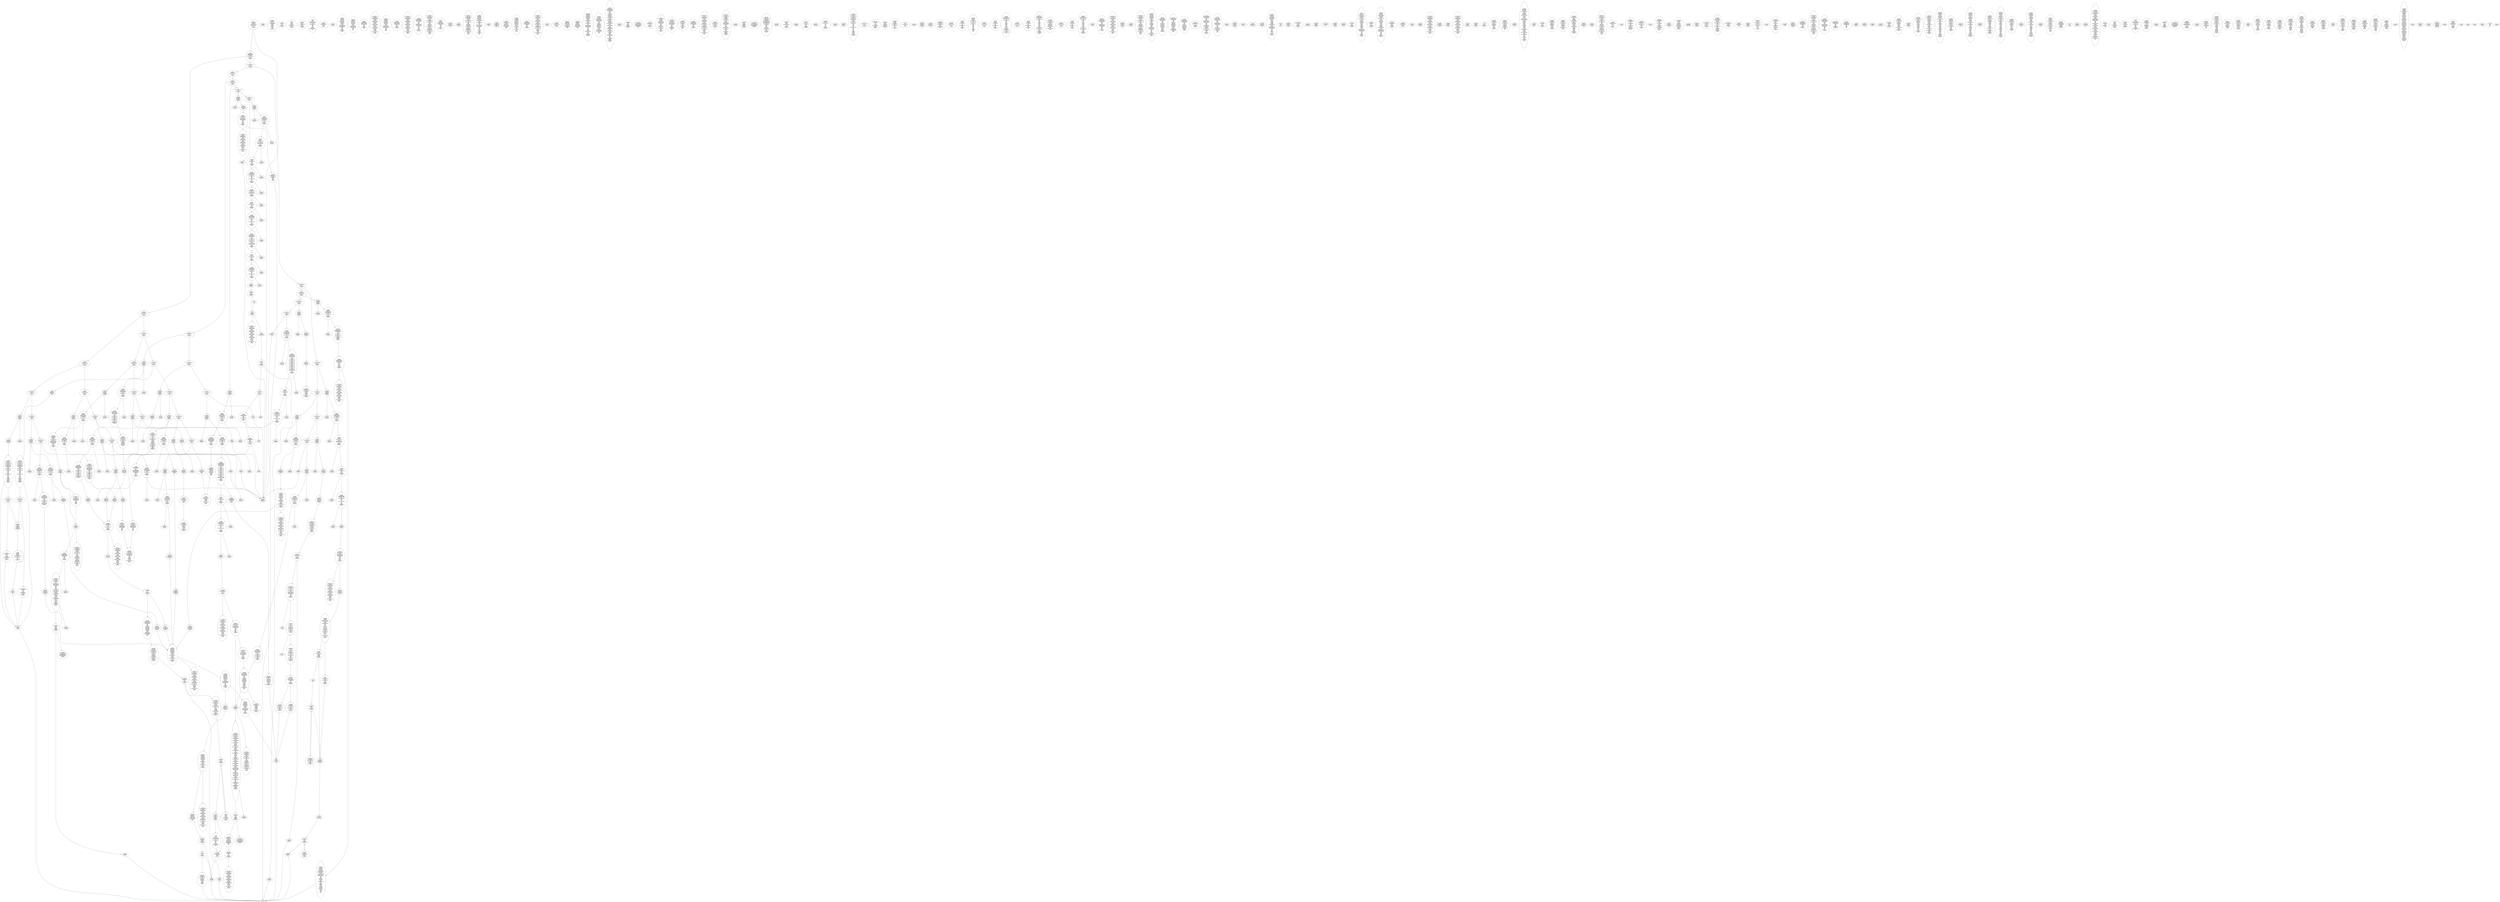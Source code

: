 /* Generated by GvGen v.1.0 (https://www.github.com/stricaud/gvgen) */

digraph G {
compound=true;
   node1 [label="[anywhere]"];
   node2 [label="# 0x0
PUSHX Data
PUSHX Data
MSTORE
PUSHX LogicData
CALLDATASIZE
LT
PUSHX Data
JUMPI
"];
   node3 [label="# 0xd
PUSHX Data
CALLDATALOAD
PUSHX BitData
SHR
PUSHX LogicData
GT
PUSHX Data
JUMPI
"];
   node4 [label="# 0x1e
PUSHX LogicData
GT
PUSHX Data
JUMPI
"];
   node5 [label="# 0x29
PUSHX LogicData
GT
PUSHX Data
JUMPI
"];
   node6 [label="# 0x34
PUSHX LogicData
EQ
PUSHX Data
JUMPI
"];
   node7 [label="# 0x3f
PUSHX LogicData
EQ
PUSHX Data
JUMPI
"];
   node8 [label="# 0x4a
PUSHX LogicData
EQ
PUSHX Data
JUMPI
"];
   node9 [label="# 0x55
PUSHX LogicData
EQ
PUSHX Data
JUMPI
"];
   node10 [label="# 0x60
PUSHX Data
JUMP
"];
   node11 [label="# 0x64
JUMPDEST
PUSHX LogicData
EQ
PUSHX Data
JUMPI
"];
   node12 [label="# 0x70
PUSHX LogicData
EQ
PUSHX Data
JUMPI
"];
   node13 [label="# 0x7b
PUSHX LogicData
EQ
PUSHX Data
JUMPI
"];
   node14 [label="# 0x86
PUSHX Data
JUMP
"];
   node15 [label="# 0x8a
JUMPDEST
PUSHX LogicData
GT
PUSHX Data
JUMPI
"];
   node16 [label="# 0x96
PUSHX LogicData
EQ
PUSHX Data
JUMPI
"];
   node17 [label="# 0xa1
PUSHX LogicData
EQ
PUSHX Data
JUMPI
"];
   node18 [label="# 0xac
PUSHX LogicData
EQ
PUSHX Data
JUMPI
"];
   node19 [label="# 0xb7
PUSHX Data
JUMP
"];
   node20 [label="# 0xbb
JUMPDEST
PUSHX LogicData
EQ
PUSHX Data
JUMPI
"];
   node21 [label="# 0xc7
PUSHX LogicData
EQ
PUSHX Data
JUMPI
"];
   node22 [label="# 0xd2
PUSHX LogicData
EQ
PUSHX Data
JUMPI
"];
   node23 [label="# 0xdd
PUSHX Data
JUMP
"];
   node24 [label="# 0xe1
JUMPDEST
PUSHX LogicData
GT
PUSHX Data
JUMPI
"];
   node25 [label="# 0xed
PUSHX LogicData
GT
PUSHX Data
JUMPI
"];
   node26 [label="# 0xf8
PUSHX LogicData
EQ
PUSHX Data
JUMPI
"];
   node27 [label="# 0x103
PUSHX LogicData
EQ
PUSHX Data
JUMPI
"];
   node28 [label="# 0x10e
PUSHX LogicData
EQ
PUSHX Data
JUMPI
"];
   node29 [label="# 0x119
PUSHX LogicData
EQ
PUSHX Data
JUMPI
"];
   node30 [label="# 0x124
PUSHX Data
JUMP
"];
   node31 [label="# 0x128
JUMPDEST
PUSHX LogicData
EQ
PUSHX Data
JUMPI
"];
   node32 [label="# 0x134
PUSHX LogicData
EQ
PUSHX Data
JUMPI
"];
   node33 [label="# 0x13f
PUSHX LogicData
EQ
PUSHX Data
JUMPI
"];
   node34 [label="# 0x14a
PUSHX Data
JUMP
"];
   node35 [label="# 0x14e
JUMPDEST
PUSHX LogicData
GT
PUSHX Data
JUMPI
"];
   node36 [label="# 0x15a
PUSHX LogicData
EQ
PUSHX Data
JUMPI
"];
   node37 [label="# 0x165
PUSHX LogicData
EQ
PUSHX Data
JUMPI
"];
   node38 [label="# 0x170
PUSHX LogicData
EQ
PUSHX Data
JUMPI
"];
   node39 [label="# 0x17b
PUSHX Data
JUMP
"];
   node40 [label="# 0x17f
JUMPDEST
PUSHX LogicData
EQ
PUSHX Data
JUMPI
"];
   node41 [label="# 0x18b
PUSHX LogicData
EQ
PUSHX Data
JUMPI
"];
   node42 [label="# 0x196
PUSHX LogicData
EQ
PUSHX Data
JUMPI
"];
   node43 [label="# 0x1a1
JUMPDEST
PUSHX Data
REVERT
"];
   node44 [label="# 0x1a6
JUMPDEST
CALLVALUE
ISZERO
PUSHX Data
JUMPI
"];
   node45 [label="# 0x1ae
PUSHX Data
REVERT
"];
   node46 [label="# 0x1b2
JUMPDEST
PUSHX Data
PUSHX ArithData
CALLDATASIZE
SUB
PUSHX LogicData
LT
ISZERO
PUSHX Data
JUMPI
"];
   node47 [label="# 0x1c5
PUSHX Data
REVERT
"];
   node48 [label="# 0x1c9
JUMPDEST
CALLDATALOAD
PUSHX ArithData
ADD
CALLDATALOAD
PUSHX ArithData
PUSHX BitData
PUSHX BitData
SHL
SUB
PUSHX ArithData
ADD
CALLDATALOAD
AND
PUSHX ArithData
ADD
CALLDATALOAD
AND
PUSHX Data
JUMP
"];
   node49 [label="# 0x1ed
JUMPDEST
STOP
"];
   node50 [label="# 0x1ef
JUMPDEST
CALLVALUE
ISZERO
PUSHX Data
JUMPI
"];
   node51 [label="# 0x1f7
PUSHX Data
REVERT
"];
   node52 [label="# 0x1fb
JUMPDEST
PUSHX Data
PUSHX ArithData
CALLDATASIZE
SUB
PUSHX LogicData
LT
ISZERO
PUSHX Data
JUMPI
"];
   node53 [label="# 0x20e
PUSHX Data
REVERT
"];
   node54 [label="# 0x212
JUMPDEST
CALLDATALOAD
PUSHX BitData
AND
PUSHX Data
JUMP
"];
   node55 [label="# 0x23b
JUMPDEST
PUSHX MemData
MLOAD
ISZERO
ISZERO
MSTORE
MLOAD
SUB
PUSHX ArithData
ADD
RETURN
"];
   node56 [label="# 0x24f
JUMPDEST
CALLVALUE
ISZERO
PUSHX Data
JUMPI
"];
   node57 [label="# 0x257
PUSHX Data
REVERT
"];
   node58 [label="# 0x25b
JUMPDEST
PUSHX Data
PUSHX Data
JUMP
"];
   node59 [label="# 0x264
JUMPDEST
PUSHX MemData
MLOAD
PUSHX ArithData
PUSHX BitData
PUSHX BitData
SHL
SUB
AND
MSTORE
MLOAD
SUB
PUSHX ArithData
ADD
RETURN
"];
   node60 [label="# 0x280
JUMPDEST
CALLVALUE
ISZERO
PUSHX Data
JUMPI
"];
   node61 [label="# 0x288
PUSHX Data
REVERT
"];
   node62 [label="# 0x28c
JUMPDEST
PUSHX Data
PUSHX Data
JUMP
"];
   node63 [label="# 0x295
JUMPDEST
PUSHX Data
MLOAD
PUSHX ArithData
MSTORE
MLOAD
ADD
MSTORE
MLOAD
ADD
ADD
PUSHX Data
"];
   node64 [label="# 0x2b7
JUMPDEST
LT
ISZERO
PUSHX Data
JUMPI
"];
   node65 [label="# 0x2c0
ADD
MLOAD
ADD
MSTORE
PUSHX ArithData
ADD
PUSHX Data
JUMP
"];
   node66 [label="# 0x2cf
JUMPDEST
ADD
PUSHX BitData
AND
ISZERO
PUSHX Data
JUMPI
"];
   node67 [label="# 0x2e3
SUB
MLOAD
PUSHX ArithData
PUSHX ArithData
SUB
PUSHX ArithData
EXP
SUB
NOT
AND
MSTORE
PUSHX ArithData
ADD
"];
   node68 [label="# 0x2fc
JUMPDEST
PUSHX MemData
MLOAD
SUB
RETURN
"];
   node69 [label="# 0x30a
JUMPDEST
CALLVALUE
ISZERO
PUSHX Data
JUMPI
"];
   node70 [label="# 0x312
PUSHX Data
REVERT
"];
   node71 [label="# 0x316
JUMPDEST
PUSHX Data
PUSHX ArithData
CALLDATASIZE
SUB
PUSHX LogicData
LT
ISZERO
PUSHX Data
JUMPI
"];
   node72 [label="# 0x329
PUSHX Data
REVERT
"];
   node73 [label="# 0x32d
JUMPDEST
CALLDATALOAD
PUSHX Data
JUMP
"];
   node74 [label="# 0x334
JUMPDEST
PUSHX Data
PUSHX ArithData
CALLDATASIZE
SUB
PUSHX LogicData
LT
ISZERO
PUSHX Data
JUMPI
"];
   node75 [label="# 0x346
PUSHX Data
REVERT
"];
   node76 [label="# 0x34a
JUMPDEST
PUSHX ArithData
PUSHX BitData
PUSHX BitData
SHL
SUB
CALLDATALOAD
AND
PUSHX ArithData
ADD
CALLDATALOAD
PUSHX Data
JUMP
"];
   node77 [label="# 0x360
JUMPDEST
CALLVALUE
ISZERO
PUSHX Data
JUMPI
"];
   node78 [label="# 0x368
PUSHX Data
REVERT
"];
   node79 [label="# 0x36c
JUMPDEST
PUSHX Data
PUSHX ArithData
CALLDATASIZE
SUB
PUSHX LogicData
LT
ISZERO
PUSHX Data
JUMPI
"];
   node80 [label="# 0x37f
PUSHX Data
REVERT
"];
   node81 [label="# 0x383
JUMPDEST
CALLDATALOAD
ISZERO
ISZERO
PUSHX ArithData
ADD
CALLDATALOAD
PUSHX ArithData
PUSHX BitData
PUSHX BitData
SHL
SUB
AND
PUSHX Data
JUMP
"];
   node82 [label="# 0x39b
JUMPDEST
CALLVALUE
ISZERO
PUSHX Data
JUMPI
"];
   node83 [label="# 0x3a3
PUSHX Data
REVERT
"];
   node84 [label="# 0x3a7
JUMPDEST
PUSHX Data
PUSHX Data
JUMP
"];
   node85 [label="# 0x3b0
JUMPDEST
PUSHX MemData
MLOAD
MSTORE
MLOAD
SUB
PUSHX ArithData
ADD
RETURN
"];
   node86 [label="# 0x3c2
JUMPDEST
PUSHX Data
PUSHX ArithData
CALLDATASIZE
SUB
PUSHX LogicData
LT
ISZERO
PUSHX Data
JUMPI
"];
   node87 [label="# 0x3d4
PUSHX Data
REVERT
"];
   node88 [label="# 0x3d8
JUMPDEST
PUSHX ArithData
PUSHX BitData
PUSHX BitData
SHL
SUB
CALLDATALOAD
AND
PUSHX ArithData
ADD
CALLDATALOAD
AND
PUSHX ArithData
ADD
CALLDATALOAD
PUSHX Data
JUMP
"];
   node89 [label="# 0x3f8
JUMPDEST
PUSHX Data
PUSHX ArithData
CALLDATASIZE
SUB
PUSHX LogicData
LT
ISZERO
PUSHX Data
JUMPI
"];
   node90 [label="# 0x40a
PUSHX Data
REVERT
"];
   node91 [label="# 0x40e
JUMPDEST
PUSHX ArithData
PUSHX BitData
PUSHX BitData
SHL
SUB
CALLDATALOAD
AND
PUSHX ArithData
ADD
CALLDATALOAD
AND
PUSHX ArithData
ADD
CALLDATALOAD
PUSHX Data
JUMP
"];
   node92 [label="# 0x42e
JUMPDEST
CALLVALUE
ISZERO
PUSHX Data
JUMPI
"];
   node93 [label="# 0x436
PUSHX Data
REVERT
"];
   node94 [label="# 0x43a
JUMPDEST
PUSHX Data
PUSHX ArithData
CALLDATASIZE
SUB
PUSHX LogicData
LT
ISZERO
PUSHX Data
JUMPI
"];
   node95 [label="# 0x44d
PUSHX Data
REVERT
"];
   node96 [label="# 0x451
JUMPDEST
CALLDATALOAD
PUSHX Data
JUMP
"];
   node97 [label="# 0x458
JUMPDEST
CALLVALUE
ISZERO
PUSHX Data
JUMPI
"];
   node98 [label="# 0x460
PUSHX Data
REVERT
"];
   node99 [label="# 0x464
JUMPDEST
PUSHX Data
PUSHX Data
JUMP
"];
   node100 [label="# 0x46d
JUMPDEST
PUSHX MemData
MLOAD
PUSHX BitData
AND
MSTORE
MLOAD
SUB
PUSHX ArithData
ADD
RETURN
"];
   node101 [label="# 0x483
JUMPDEST
CALLVALUE
ISZERO
PUSHX Data
JUMPI
"];
   node102 [label="# 0x48b
PUSHX Data
REVERT
"];
   node103 [label="# 0x48f
JUMPDEST
PUSHX Data
PUSHX ArithData
CALLDATASIZE
SUB
PUSHX LogicData
LT
ISZERO
PUSHX Data
JUMPI
"];
   node104 [label="# 0x4a2
PUSHX Data
REVERT
"];
   node105 [label="# 0x4a6
JUMPDEST
CALLDATALOAD
PUSHX Data
JUMP
"];
   node106 [label="# 0x4ad
JUMPDEST
CALLVALUE
ISZERO
PUSHX Data
JUMPI
"];
   node107 [label="# 0x4b5
PUSHX Data
REVERT
"];
   node108 [label="# 0x4b9
JUMPDEST
PUSHX Data
PUSHX ArithData
CALLDATASIZE
SUB
PUSHX LogicData
LT
ISZERO
PUSHX Data
JUMPI
"];
   node109 [label="# 0x4cc
PUSHX Data
REVERT
"];
   node110 [label="# 0x4d0
JUMPDEST
CALLDATALOAD
PUSHX ArithData
PUSHX BitData
PUSHX BitData
SHL
SUB
AND
PUSHX Data
JUMP
"];
   node111 [label="# 0x4e0
JUMPDEST
CALLVALUE
ISZERO
PUSHX Data
JUMPI
"];
   node112 [label="# 0x4e8
PUSHX Data
REVERT
"];
   node113 [label="# 0x4ec
JUMPDEST
PUSHX Data
PUSHX Data
JUMP
"];
   node114 [label="# 0x4f5
JUMPDEST
CALLVALUE
ISZERO
PUSHX Data
JUMPI
"];
   node115 [label="# 0x4fd
PUSHX Data
REVERT
"];
   node116 [label="# 0x501
JUMPDEST
PUSHX Data
PUSHX ArithData
CALLDATASIZE
SUB
PUSHX LogicData
LT
ISZERO
PUSHX Data
JUMPI
"];
   node117 [label="# 0x514
PUSHX Data
REVERT
"];
   node118 [label="# 0x518
JUMPDEST
ADD
PUSHX ArithData
ADD
CALLDATALOAD
PUSHX LogicData
GT
ISZERO
PUSHX Data
JUMPI
"];
   node119 [label="# 0x52f
PUSHX Data
REVERT
"];
   node120 [label="# 0x533
JUMPDEST
ADD
PUSHX ArithData
ADD
GT
ISZERO
PUSHX Data
JUMPI
"];
   node121 [label="# 0x541
PUSHX Data
REVERT
"];
   node122 [label="# 0x545
JUMPDEST
CALLDATALOAD
PUSHX ArithData
ADD
PUSHX ArithData
MUL
ADD
GT
PUSHX LogicData
GT
OR
ISZERO
PUSHX Data
JUMPI
"];
   node123 [label="# 0x563
PUSHX Data
REVERT
"];
   node124 [label="# 0x567
JUMPDEST
PUSHX ArithData
ADD
CALLDATALOAD
PUSHX LogicData
GT
ISZERO
PUSHX Data
JUMPI
"];
   node125 [label="# 0x581
PUSHX Data
REVERT
"];
   node126 [label="# 0x585
JUMPDEST
ADD
PUSHX ArithData
ADD
GT
ISZERO
PUSHX Data
JUMPI
"];
   node127 [label="# 0x593
PUSHX Data
REVERT
"];
   node128 [label="# 0x597
JUMPDEST
CALLDATALOAD
PUSHX ArithData
ADD
PUSHX ArithData
MUL
ADD
GT
PUSHX LogicData
GT
OR
ISZERO
PUSHX Data
JUMPI
"];
   node129 [label="# 0x5b5
PUSHX Data
REVERT
"];
   node130 [label="# 0x5b9
JUMPDEST
PUSHX ArithData
PUSHX BitData
PUSHX BitData
SHL
SUB
CALLDATALOAD
AND
PUSHX ArithData
ADD
PUSHX ArithData
ADD
CALLDATALOAD
PUSHX LogicData
GT
ISZERO
PUSHX Data
JUMPI
"];
   node131 [label="# 0x5e0
PUSHX Data
REVERT
"];
   node132 [label="# 0x5e4
JUMPDEST
ADD
PUSHX ArithData
ADD
GT
ISZERO
PUSHX Data
JUMPI
"];
   node133 [label="# 0x5f2
PUSHX Data
REVERT
"];
   node134 [label="# 0x5f6
JUMPDEST
CALLDATALOAD
PUSHX ArithData
ADD
PUSHX ArithData
MUL
ADD
GT
PUSHX LogicData
GT
OR
ISZERO
PUSHX Data
JUMPI
"];
   node135 [label="# 0x614
PUSHX Data
REVERT
"];
   node136 [label="# 0x618
JUMPDEST
PUSHX Data
JUMP
"];
   node137 [label="# 0x623
JUMPDEST
CALLVALUE
ISZERO
PUSHX Data
JUMPI
"];
   node138 [label="# 0x62b
PUSHX Data
REVERT
"];
   node139 [label="# 0x62f
JUMPDEST
PUSHX Data
PUSHX Data
JUMP
"];
   node140 [label="# 0x638
JUMPDEST
CALLVALUE
ISZERO
PUSHX Data
JUMPI
"];
   node141 [label="# 0x640
PUSHX Data
REVERT
"];
   node142 [label="# 0x644
JUMPDEST
PUSHX Data
PUSHX Data
JUMP
"];
   node143 [label="# 0x64d
JUMPDEST
CALLVALUE
ISZERO
PUSHX Data
JUMPI
"];
   node144 [label="# 0x655
PUSHX Data
REVERT
"];
   node145 [label="# 0x659
JUMPDEST
PUSHX Data
PUSHX ArithData
CALLDATASIZE
SUB
PUSHX LogicData
LT
ISZERO
PUSHX Data
JUMPI
"];
   node146 [label="# 0x66c
PUSHX Data
REVERT
"];
   node147 [label="# 0x670
JUMPDEST
CALLDATALOAD
PUSHX ArithData
PUSHX BitData
PUSHX BitData
SHL
SUB
PUSHX ArithData
ADD
CALLDATALOAD
AND
PUSHX ArithData
ADD
CALLDATALOAD
ADD
PUSHX ArithData
ADD
PUSHX ArithData
ADD
CALLDATALOAD
PUSHX LogicData
GT
ISZERO
PUSHX Data
JUMPI
"];
   node148 [label="# 0x6a3
PUSHX Data
REVERT
"];
   node149 [label="# 0x6a7
JUMPDEST
ADD
PUSHX ArithData
ADD
GT
ISZERO
PUSHX Data
JUMPI
"];
   node150 [label="# 0x6b5
PUSHX Data
REVERT
"];
   node151 [label="# 0x6b9
JUMPDEST
CALLDATALOAD
PUSHX ArithData
ADD
PUSHX ArithData
MUL
ADD
GT
PUSHX LogicData
GT
OR
ISZERO
PUSHX Data
JUMPI
"];
   node152 [label="# 0x6d7
PUSHX Data
REVERT
"];
   node153 [label="# 0x6db
JUMPDEST
PUSHX Data
JUMP
"];
   node154 [label="# 0x6e6
JUMPDEST
CALLVALUE
ISZERO
PUSHX Data
JUMPI
"];
   node155 [label="# 0x6ee
PUSHX Data
REVERT
"];
   node156 [label="# 0x6f2
JUMPDEST
PUSHX Data
PUSHX ArithData
CALLDATASIZE
SUB
PUSHX LogicData
LT
ISZERO
PUSHX Data
JUMPI
"];
   node157 [label="# 0x705
PUSHX Data
REVERT
"];
   node158 [label="# 0x709
JUMPDEST
PUSHX ArithData
PUSHX BitData
PUSHX BitData
SHL
SUB
CALLDATALOAD
AND
PUSHX ArithData
ADD
CALLDATALOAD
ISZERO
ISZERO
PUSHX Data
JUMP
"];
   node159 [label="# 0x721
JUMPDEST
CALLVALUE
ISZERO
PUSHX Data
JUMPI
"];
   node160 [label="# 0x729
PUSHX Data
REVERT
"];
   node161 [label="# 0x72d
JUMPDEST
PUSHX Data
PUSHX Data
JUMP
"];
   node162 [label="# 0x736
JUMPDEST
PUSHX MemData
MLOAD
PUSHX BitData
AND
MSTORE
MLOAD
SUB
PUSHX ArithData
ADD
RETURN
"];
   node163 [label="# 0x76b
JUMPDEST
PUSHX Data
PUSHX ArithData
CALLDATASIZE
SUB
PUSHX LogicData
LT
ISZERO
PUSHX Data
JUMPI
"];
   node164 [label="# 0x77d
PUSHX Data
REVERT
"];
   node165 [label="# 0x781
JUMPDEST
PUSHX ArithData
PUSHX BitData
PUSHX BitData
SHL
SUB
CALLDATALOAD
AND
PUSHX ArithData
ADD
CALLDATALOAD
AND
PUSHX ArithData
ADD
CALLDATALOAD
ADD
PUSHX ArithData
ADD
PUSHX ArithData
ADD
CALLDATALOAD
PUSHX LogicData
GT
ISZERO
PUSHX Data
JUMPI
"];
   node166 [label="# 0x7b8
PUSHX Data
REVERT
"];
   node167 [label="# 0x7bc
JUMPDEST
ADD
PUSHX ArithData
ADD
GT
ISZERO
PUSHX Data
JUMPI
"];
   node168 [label="# 0x7ca
PUSHX Data
REVERT
"];
   node169 [label="# 0x7ce
JUMPDEST
CALLDATALOAD
PUSHX ArithData
ADD
PUSHX ArithData
MUL
ADD
GT
PUSHX LogicData
GT
OR
ISZERO
PUSHX Data
JUMPI
"];
   node170 [label="# 0x7ec
PUSHX Data
REVERT
"];
   node171 [label="# 0x7f0
JUMPDEST
PUSHX ArithData
ADD
PUSHX ArithData
DIV
MUL
PUSHX ArithData
ADD
PUSHX MemData
MLOAD
ADD
PUSHX Data
MSTORE
MSTORE
PUSHX ArithData
ADD
CALLDATACOPY
PUSHX Data
ADD
MSTORE
PUSHX Data
JUMP
"];
   node172 [label="# 0x831
JUMPDEST
CALLVALUE
ISZERO
PUSHX Data
JUMPI
"];
   node173 [label="# 0x839
PUSHX Data
REVERT
"];
   node174 [label="# 0x83d
JUMPDEST
PUSHX Data
PUSHX ArithData
CALLDATASIZE
SUB
PUSHX LogicData
LT
ISZERO
PUSHX Data
JUMPI
"];
   node175 [label="# 0x850
PUSHX Data
REVERT
"];
   node176 [label="# 0x854
JUMPDEST
ADD
PUSHX ArithData
ADD
CALLDATALOAD
PUSHX LogicData
GT
ISZERO
PUSHX Data
JUMPI
"];
   node177 [label="# 0x86b
PUSHX Data
REVERT
"];
   node178 [label="# 0x86f
JUMPDEST
ADD
PUSHX ArithData
ADD
GT
ISZERO
PUSHX Data
JUMPI
"];
   node179 [label="# 0x87d
PUSHX Data
REVERT
"];
   node180 [label="# 0x881
JUMPDEST
CALLDATALOAD
PUSHX ArithData
ADD
PUSHX ArithData
MUL
ADD
GT
PUSHX LogicData
GT
OR
ISZERO
PUSHX Data
JUMPI
"];
   node181 [label="# 0x89f
PUSHX Data
REVERT
"];
   node182 [label="# 0x8a3
JUMPDEST
PUSHX Data
JUMP
"];
   node183 [label="# 0x8ae
JUMPDEST
CALLVALUE
ISZERO
PUSHX Data
JUMPI
"];
   node184 [label="# 0x8b6
PUSHX Data
REVERT
"];
   node185 [label="# 0x8ba
JUMPDEST
PUSHX Data
PUSHX ArithData
CALLDATASIZE
SUB
PUSHX LogicData
LT
ISZERO
PUSHX Data
JUMPI
"];
   node186 [label="# 0x8cd
PUSHX Data
REVERT
"];
   node187 [label="# 0x8d1
JUMPDEST
CALLDATALOAD
PUSHX Data
JUMP
"];
   node188 [label="# 0x8d8
JUMPDEST
CALLVALUE
ISZERO
PUSHX Data
JUMPI
"];
   node189 [label="# 0x8e0
PUSHX Data
REVERT
"];
   node190 [label="# 0x8e4
JUMPDEST
PUSHX Data
PUSHX Data
JUMP
"];
   node191 [label="# 0x8ed
JUMPDEST
CALLVALUE
ISZERO
PUSHX Data
JUMPI
"];
   node192 [label="# 0x8f5
PUSHX Data
REVERT
"];
   node193 [label="# 0x8f9
JUMPDEST
PUSHX Data
PUSHX ArithData
CALLDATASIZE
SUB
PUSHX LogicData
LT
ISZERO
PUSHX Data
JUMPI
"];
   node194 [label="# 0x90c
PUSHX Data
REVERT
"];
   node195 [label="# 0x910
JUMPDEST
PUSHX ArithData
PUSHX BitData
PUSHX BitData
SHL
SUB
CALLDATALOAD
AND
PUSHX ArithData
ADD
CALLDATALOAD
AND
PUSHX Data
JUMP
"];
   node196 [label="# 0x928
JUMPDEST
PUSHX Data
PUSHX Data
JUMP
"];
   node197 [label="# 0x934
JUMPDEST
JUMP
"];
   node198 [label="# 0x93a
JUMPDEST
PUSHX BitData
AND
PUSHX Data
MSTORE
PUSHX Data
MSTORE
PUSHX Data
SHA3
SLOAD
PUSHX BitData
AND
"];
   node199 [label="# 0x970
JUMPDEST
JUMP
"];
   node200 [label="# 0x975
JUMPDEST
PUSHX StorData
SLOAD
PUSHX ArithData
PUSHX BitData
PUSHX BitData
SHL
SUB
AND
JUMP
"];
   node201 [label="# 0x984
JUMPDEST
PUSHX StorData
SLOAD
PUSHX MemData
MLOAD
PUSHX ArithData
PUSHX Data
PUSHX BitData
AND
ISZERO
PUSHX ArithData
MUL
PUSHX BitData
NOT
ADD
AND
DIV
PUSHX ArithData
ADD
DIV
MUL
ADD
ADD
MSTORE
MSTORE
ADD
ISZERO
PUSHX Data
JUMPI
"];
   node202 [label="# 0x9c4
PUSHX LogicData
LT
PUSHX Data
JUMPI
"];
   node203 [label="# 0x9cc
PUSHX ArithData
SLOAD
DIV
MUL
MSTORE
PUSHX ArithData
ADD
PUSHX Data
JUMP
"];
   node204 [label="# 0x9df
JUMPDEST
ADD
PUSHX Data
MSTORE
PUSHX Data
PUSHX Data
SHA3
"];
   node205 [label="# 0x9ed
JUMPDEST
SLOAD
MSTORE
PUSHX ArithData
ADD
PUSHX ArithData
ADD
GT
PUSHX Data
JUMPI
"];
   node206 [label="# 0xa01
SUB
PUSHX BitData
AND
ADD
"];
   node207 [label="# 0xa0a
JUMPDEST
JUMP
"];
   node208 [label="# 0xa12
JUMPDEST
PUSHX Data
PUSHX Data
PUSHX Data
JUMP
"];
   node209 [label="# 0xa1e
JUMPDEST
PUSHX Data
MSTORE
PUSHX Data
PUSHX Data
MSTORE
PUSHX Data
SHA3
SLOAD
PUSHX ArithData
PUSHX BitData
PUSHX BitData
SHL
SUB
AND
ISZERO
PUSHX Data
JUMPI
"];
   node210 [label="# 0xa3f
PUSHX Data
MSTORE
PUSHX Data
PUSHX Data
MSTORE
PUSHX Data
SHA3
SLOAD
PUSHX ArithData
PUSHX BitData
PUSHX BitData
SHL
SUB
AND
"];
   node211 [label="# 0xa58
JUMPDEST
PUSHX ArithData
PUSHX BitData
PUSHX BitData
SHL
SUB
AND
PUSHX Data
JUMPI
"];
   node212 [label="# 0xa67
PUSHX MemData
MLOAD
PUSHX BitData
PUSHX BitData
SHL
MSTORE
PUSHX Data
PUSHX ArithData
ADD
MSTORE
PUSHX Data
PUSHX ArithData
ADD
MSTORE
PUSHX Data
PUSHX ArithData
ADD
MSTORE
MLOAD
SUB
PUSHX ArithData
ADD
REVERT
"];
   node213 [label="# 0xab3
JUMPDEST
PUSHX Data
MSTORE
PUSHX Data
PUSHX Data
MSTORE
PUSHX Data
SHA3
SLOAD
PUSHX ArithData
PUSHX BitData
PUSHX BitData
SHL
SUB
AND
JUMP
"];
   node214 [label="# 0xad0
JUMPDEST
PUSHX Data
PUSHX Data
PUSHX Data
JUMP
"];
   node215 [label="# 0xadb
JUMPDEST
PUSHX ArithData
PUSHX BitData
PUSHX BitData
SHL
SUB
AND
PUSHX Data
JUMPI
"];
   node216 [label="# 0xaec
PUSHX MemData
MLOAD
PUSHX BitData
PUSHX BitData
SHL
MSTORE
PUSHX Data
PUSHX ArithData
ADD
MSTORE
PUSHX Data
PUSHX ArithData
ADD
MSTORE
PUSHX Data
PUSHX ArithData
ADD
MSTORE
MLOAD
SUB
PUSHX ArithData
ADD
REVERT
"];
   node217 [label="# 0xb38
JUMPDEST
PUSHX ArithData
PUSHX BitData
PUSHX BitData
SHL
SUB
AND
PUSHX ArithData
PUSHX BitData
PUSHX BitData
SHL
SUB
AND
EQ
ISZERO
PUSHX Data
JUMPI
"];
   node218 [label="# 0xb53
PUSHX MemData
MLOAD
PUSHX BitData
PUSHX BitData
SHL
MSTORE
PUSHX ArithData
ADD
PUSHX ArithData
ADD
SUB
MSTORE
PUSHX Data
MSTORE
PUSHX ArithData
ADD
PUSHX Data
PUSHX Data
CODECOPY
PUSHX ArithData
ADD
PUSHX MemData
MLOAD
SUB
REVERT
"];
   node219 [label="# 0xb89
JUMPDEST
CALLER
PUSHX ArithData
PUSHX BitData
PUSHX BitData
SHL
SUB
AND
EQ
PUSHX Data
JUMPI
"];
   node220 [label="# 0xb9b
PUSHX Data
CALLER
PUSHX Data
JUMP
"];
   node221 [label="# 0xba5
JUMPDEST
PUSHX Data
JUMPI
"];
   node222 [label="# 0xbaa
PUSHX MemData
MLOAD
PUSHX BitData
PUSHX BitData
SHL
MSTORE
PUSHX ArithData
ADD
PUSHX ArithData
ADD
SUB
MSTORE
PUSHX Data
MSTORE
PUSHX ArithData
ADD
PUSHX Data
PUSHX Data
CODECOPY
PUSHX ArithData
ADD
PUSHX MemData
MLOAD
SUB
REVERT
"];
   node223 [label="# 0xbe0
JUMPDEST
PUSHX Data
MSTORE
PUSHX Data
PUSHX Data
MSTORE
PUSHX MemData
SHA3
SLOAD
PUSHX BitData
NOT
AND
PUSHX ArithData
PUSHX BitData
PUSHX BitData
SHL
SUB
AND
OR
SSTORE
MLOAD
AND
PUSHX Data
LOGX
JUMP
"];
   node224 [label="# 0xc49
JUMPDEST
ISZERO
PUSHX Data
JUMPI
"];
   node225 [label="# 0xc51
PUSHX StorData
SLOAD
PUSHX ArithData
PUSHX BitData
PUSHX BitData
SHL
SUB
AND
CALLER
EQ
"];
   node226 [label="# 0xc60
JUMPDEST
PUSHX Data
JUMPI
"];
   node227 [label="# 0xc65
PUSHX MemData
MLOAD
PUSHX BitData
PUSHX BitData
SHL
MSTORE
PUSHX ArithData
ADD
PUSHX ArithData
ADD
SUB
MSTORE
PUSHX Data
MSTORE
PUSHX ArithData
ADD
PUSHX Data
PUSHX Data
CODECOPY
PUSHX ArithData
ADD
PUSHX MemData
MLOAD
SUB
REVERT
"];
   node228 [label="# 0xc9b
JUMPDEST
PUSHX ArithData
PUSHX BitData
PUSHX BitData
SHL
SUB
AND
PUSHX Data
JUMPI
"];
   node229 [label="# 0xcaa
PUSHX Data
REVERT
"];
   node230 [label="# 0xcae
JUMPDEST
PUSHX StorData
SLOAD
PUSHX BitData
NOT
AND
PUSHX ArithData
PUSHX BitData
PUSHX BitData
SHL
SUB
AND
OR
SSTORE
PUSHX StorData
SLOAD
PUSHX MemData
MLOAD
PUSHX Data
MSTORE
PUSHX ArithData
ADD
MSTORE
MLOAD
AND
PUSHX Data
PUSHX ArithData
ADD
PUSHX Data
SUB
ADD
EXTCODESIZE
ISZERO
ISZERO
PUSHX Data
JUMPI
"];
   node231 [label="# 0xd33
PUSHX Data
REVERT
"];
   node232 [label="# 0xd37
JUMPDEST
GAS
CALL
ISZERO
ISZERO
PUSHX Data
JUMPI
"];
   node233 [label="# 0xd42
RETURNDATASIZE
PUSHX Data
RETURNDATACOPY
RETURNDATASIZE
PUSHX Data
REVERT
"];
   node234 [label="# 0xd4b
JUMPDEST
JUMP
"];
   node235 [label="# 0xd53
JUMPDEST
PUSHX StorData
SLOAD
JUMP
"];
   node236 [label="# 0xd59
JUMPDEST
PUSHX Data
PUSHX Data
JUMP
"];
   node237 [label="# 0xd65
JUMPDEST
JUMP
"];
   node238 [label="# 0xd6a
JUMPDEST
PUSHX Data
PUSHX MemData
MLOAD
PUSHX ArithData
ADD
PUSHX Data
MSTORE
PUSHX Data
MSTORE
PUSHX Data
JUMP
"];
   node239 [label="# 0xd85
JUMPDEST
PUSHX Data
PUSHX Data
PUSHX Data
JUMP
"];
   node240 [label="# 0xd90
JUMPDEST
PUSHX Data
PUSHX Data
PUSHX Data
JUMP
"];
   node241 [label="# 0xd9e
JUMPDEST
PUSHX StorData
SLOAD
PUSHX Data
PUSHX Data
PUSHX BitData
PUSHX BitData
AND
JUMP
"];
   node242 [label="# 0xdb2
JUMPDEST
PUSHX Data
SSTORE
PUSHX Data
MSTORE
PUSHX Data
PUSHX Data
MSTORE
PUSHX Data
SHA3
SLOAD
PUSHX BitData
NOT
AND
PUSHX BitData
OR
SSTORE
JUMP
"];
   node243 [label="# 0xdd1
JUMPDEST
PUSHX StorData
SLOAD
PUSHX BitData
AND
JUMP
"];
   node244 [label="# 0xdda
JUMPDEST
PUSHX Data
MSTORE
PUSHX Data
PUSHX Data
MSTORE
PUSHX Data
SHA3
SLOAD
PUSHX BitData
AND
ISZERO
ISZERO
PUSHX LogicData
EQ
ISZERO
PUSHX Data
JUMPI
"];
   node245 [label="# 0xdf7
PUSHX MemData
MLOAD
PUSHX BitData
PUSHX BitData
SHL
MSTORE
PUSHX Data
PUSHX ArithData
ADD
MSTORE
PUSHX Data
PUSHX ArithData
ADD
MSTORE
PUSHX BitData
PUSHX BitData
SHL
PUSHX ArithData
ADD
MSTORE
MLOAD
SUB
PUSHX ArithData
ADD
REVERT
"];
   node246 [label="# 0xe3a
JUMPDEST
PUSHX Data
MSTORE
PUSHX Data
PUSHX Data
MSTORE
PUSHX Data
SHA3
SLOAD
PUSHX ArithData
PUSHX BitData
PUSHX BitData
SHL
SUB
AND
ISZERO
PUSHX Data
JUMPI
"];
   node247 [label="# 0xe58
PUSHX Data
MSTORE
PUSHX Data
PUSHX Data
MSTORE
PUSHX Data
SHA3
SLOAD
PUSHX ArithData
PUSHX BitData
PUSHX BitData
SHL
SUB
AND
PUSHX Data
JUMP
"];
   node248 [label="# 0xe75
JUMPDEST
PUSHX Data
PUSHX Data
PUSHX Data
JUMP
"];
   node249 [label="# 0xe80
JUMPDEST
PUSHX ArithData
PUSHX BitData
PUSHX BitData
SHL
SUB
AND
PUSHX Data
JUMPI
"];
   node250 [label="# 0xe94
PUSHX MemData
MLOAD
PUSHX BitData
PUSHX BitData
SHL
MSTORE
PUSHX Data
PUSHX ArithData
ADD
MSTORE
PUSHX Data
PUSHX ArithData
ADD
MSTORE
PUSHX BitData
PUSHX BitData
SHL
PUSHX ArithData
ADD
MSTORE
MLOAD
SUB
PUSHX ArithData
ADD
REVERT
"];
   node251 [label="# 0xed7
JUMPDEST
JUMP
"];
   node252 [label="# 0xedd
JUMPDEST
PUSHX Data
PUSHX Data
MSTORE
PUSHX Data
MSTORE
PUSHX Data
SHA3
SLOAD
JUMP
"];
   node253 [label="# 0xeef
JUMPDEST
PUSHX StorData
SLOAD
PUSHX ArithData
PUSHX BitData
PUSHX BitData
SHL
SUB
AND
CALLER
EQ
PUSHX Data
JUMPI
"];
   node254 [label="# 0xf02
PUSHX MemData
MLOAD
PUSHX BitData
PUSHX BitData
SHL
MSTORE
PUSHX Data
PUSHX ArithData
ADD
MSTORE
PUSHX Data
PUSHX ArithData
ADD
MSTORE
PUSHX Data
PUSHX ArithData
ADD
MSTORE
MLOAD
SUB
PUSHX ArithData
ADD
REVERT
"];
   node255 [label="# 0xf4e
JUMPDEST
PUSHX StorData
SLOAD
PUSHX BitData
NOT
AND
SSTORE
JUMP
"];
   node256 [label="# 0xf5a
JUMPDEST
EQ
ISZERO
PUSHX Data
JUMPI
"];
   node257 [label="# 0xf64
EQ
"];
   node258 [label="# 0xf68
JUMPDEST
PUSHX Data
JUMPI
"];
   node259 [label="# 0xf6d
PUSHX MemData
MLOAD
PUSHX BitData
PUSHX BitData
SHL
MSTORE
PUSHX Data
PUSHX ArithData
ADD
MSTORE
PUSHX Data
PUSHX ArithData
ADD
MSTORE
PUSHX Data
PUSHX ArithData
ADD
MSTORE
MLOAD
SUB
PUSHX ArithData
ADD
REVERT
"];
   node260 [label="# 0xfb9
JUMPDEST
PUSHX Data
"];
   node261 [label="# 0xfbc
JUMPDEST
LT
ISZERO
PUSHX Data
JUMPI
"];
   node262 [label="# 0xfc5
PUSHX Data
LT
PUSHX Data
JUMPI
"];
   node263 [label="# 0xfd2
INVALID
"];
   node264 [label="# 0xfd3
JUMPDEST
PUSHX ArithData
MUL
ADD
CALLDATALOAD
LT
PUSHX Data
JUMPI
"];
   node265 [label="# 0xfe5
INVALID
"];
   node266 [label="# 0xfe6
JUMPDEST
PUSHX ArithData
MUL
ADD
CALLDATALOAD
LT
PUSHX Data
JUMPI
"];
   node267 [label="# 0xff9
INVALID
"];
   node268 [label="# 0xffa
JUMPDEST
PUSHX ArithData
MUL
ADD
CALLDATALOAD
PUSHX ArithData
PUSHX BitData
PUSHX BitData
SHL
SUB
AND
PUSHX Data
JUMP
"];
   node269 [label="# 0x100f
JUMPDEST
PUSHX ArithData
ADD
PUSHX Data
JUMP
"];
   node270 [label="# 0x1017
JUMPDEST
JUMP
"];
   node271 [label="# 0x1021
JUMPDEST
PUSHX StorData
SLOAD
PUSHX MemData
MLOAD
PUSHX ArithData
PUSHX Data
PUSHX BitData
AND
ISZERO
PUSHX ArithData
MUL
PUSHX BitData
NOT
ADD
AND
DIV
PUSHX ArithData
ADD
DIV
MUL
ADD
ADD
MSTORE
MSTORE
ADD
ISZERO
PUSHX Data
JUMPI
"];
   node272 [label="# 0x1061
PUSHX LogicData
LT
PUSHX Data
JUMPI
"];
   node273 [label="# 0x1069
PUSHX ArithData
SLOAD
DIV
MUL
MSTORE
PUSHX ArithData
ADD
PUSHX Data
JUMP
"];
   node274 [label="# 0x107c
JUMPDEST
PUSHX StorData
SLOAD
PUSHX ArithData
PUSHX BitData
PUSHX BitData
SHL
SUB
AND
JUMP
"];
   node275 [label="# 0x108b
JUMPDEST
PUSHX LogicData
GT
PUSHX Data
JUMPI
"];
   node276 [label="# 0x1094
PUSHX MemData
MLOAD
PUSHX BitData
PUSHX BitData
SHL
MSTORE
PUSHX Data
PUSHX ArithData
ADD
MSTORE
PUSHX Data
PUSHX ArithData
ADD
MSTORE
PUSHX Data
PUSHX ArithData
ADD
MSTORE
MLOAD
SUB
PUSHX ArithData
ADD
REVERT
"];
   node277 [label="# 0x10e0
JUMPDEST
PUSHX StorData
SLOAD
PUSHX ArithData
PUSHX BitData
PUSHX BitData
SHL
SUB
AND
CALLER
EQ
PUSHX Data
JUMPI
"];
   node278 [label="# 0x10f4
PUSHX StorData
SLOAD
PUSHX Data
PUSHX ArithData
PUSHX BitData
PUSHX BitData
SHL
SUB
AND
CALLER
PUSHX Data
JUMP
"];
   node279 [label="# 0x110a
JUMPDEST
PUSHX Data
JUMPI
"];
   node280 [label="# 0x110f
PUSHX MemData
MLOAD
PUSHX BitData
PUSHX BitData
SHL
MSTORE
PUSHX ArithData
ADD
PUSHX ArithData
ADD
SUB
MSTORE
PUSHX Data
MSTORE
PUSHX ArithData
ADD
PUSHX Data
PUSHX Data
CODECOPY
PUSHX ArithData
ADD
PUSHX MemData
MLOAD
SUB
REVERT
"];
   node281 [label="# 0x1145
JUMPDEST
PUSHX StorData
SLOAD
PUSHX MemData
MLOAD
PUSHX Data
PUSHX ArithData
ADD
MSTORE
PUSHX ArithData
ADD
MSTORE
PUSHX ArithData
ADD
MSTORE
CALLER
PUSHX BitData
SHL
PUSHX ArithData
ADD
MSTORE
MLOAD
PUSHX ArithData
SUB
ADD
MSTORE
PUSHX ArithData
ADD
MSTORE
MLOAD
ADD
SHA3
PUSHX Data
MSTORE
PUSHX ArithData
ADD
MSTORE
PUSHX ArithData
ADD
MSTORE
PUSHX ArithData
ADD
MSTORE
PUSHX ArithData
ADD
MSTORE
PUSHX ArithData
PUSHX BitData
PUSHX BitData
SHL
SUB
AND
PUSHX Data
PUSHX ArithData
ADD
CALLDATACOPY
PUSHX Data
ADD
MSTORE
PUSHX BitData
NOT
PUSHX ArithData
ADD
AND
ADD
PUSHX Data
PUSHX MemData
MLOAD
SUB
PUSHX Data
EXTCODESIZE
ISZERO
ISZERO
PUSHX Data
JUMPI
"];
   node282 [label="# 0x1242
PUSHX Data
REVERT
"];
   node283 [label="# 0x1246
JUMPDEST
GAS
CALL
ISZERO
ISZERO
PUSHX Data
JUMPI
"];
   node284 [label="# 0x1251
RETURNDATASIZE
PUSHX Data
RETURNDATACOPY
RETURNDATASIZE
PUSHX Data
REVERT
"];
   node285 [label="# 0x125a
JUMPDEST
PUSHX StorData
SLOAD
PUSHX Data
PUSHX Data
PUSHX Data
PUSHX BitData
PUSHX BitData
AND
JUMP
"];
   node286 [label="# 0x1275
JUMPDEST
PUSHX Data
PUSHX Data
PUSHX StorData
SLOAD
PUSHX BitData
PUSHX BitData
AND
JUMP
"];
   node287 [label="# 0x128e
JUMPDEST
PUSHX Data
SSTORE
PUSHX Data
PUSHX Data
PUSHX BitData
PUSHX BitData
AND
JUMP
"];
   node288 [label="# 0x12a6
JUMPDEST
PUSHX Data
MSTORE
PUSHX Data
PUSHX Data
MSTORE
PUSHX Data
SHA3
SSTORE
PUSHX ArithData
ADD
SLOAD
PUSHX BitData
NOT
AND
PUSHX ArithData
PUSHX BitData
PUSHX BitData
SHL
SUB
AND
OR
SSTORE
PUSHX StorData
SLOAD
SUB
ADD
PUSHX Data
PUSHX Data
JUMP
"];
   node289 [label="# 0x12f6
JUMPDEST
PUSHX Data
SSTORE
PUSHX ArithData
PUSHX BitData
PUSHX BitData
SHL
SUB
AND
PUSHX Data
MSTORE
PUSHX Data
PUSHX Data
MSTORE
PUSHX Data
SHA3
SLOAD
PUSHX Data
PUSHX BitData
PUSHX BitData
AND
JUMP
"];
   node290 [label="# 0x1322
JUMPDEST
PUSHX ArithData
PUSHX BitData
PUSHX BitData
SHL
SUB
AND
PUSHX Data
MSTORE
PUSHX Data
PUSHX Data
MSTORE
PUSHX MemData
SHA3
SSTORE
PUSHX StorData
SLOAD
MLOAD
PUSHX Data
MSTORE
PUSHX ArithData
ADD
MSTORE
PUSHX ArithData
ADD
MSTORE
ADDRESS
PUSHX ArithData
ADD
MSTORE
PUSHX ArithData
ADD
MSTORE
MLOAD
AND
PUSHX Data
PUSHX ArithData
ADD
SUB
ADD
EXTCODESIZE
ISZERO
ISZERO
PUSHX Data
JUMPI
"];
   node291 [label="# 0x13a6
PUSHX Data
REVERT
"];
   node292 [label="# 0x13aa
JUMPDEST
GAS
CALL
ISZERO
ISZERO
PUSHX Data
JUMPI
"];
   node293 [label="# 0x13b5
RETURNDATASIZE
PUSHX Data
RETURNDATACOPY
RETURNDATASIZE
PUSHX Data
REVERT
"];
   node294 [label="# 0x13be
JUMPDEST
PUSHX LogicData
GT
ISZERO
PUSHX Data
JUMPI
"];
   node295 [label="# 0x13cc
PUSHX MemData
MLOAD
MSTORE
MLOAD
PUSHX ArithData
PUSHX BitData
PUSHX BitData
SHL
SUB
AND
PUSHX Data
PUSHX Data
SUB
PUSHX ArithData
ADD
LOGX
PUSHX Data
JUMP
"];
   node296 [label="# 0x1414
JUMPDEST
PUSHX MemData
MLOAD
PUSHX ArithData
PUSHX BitData
PUSHX BitData
SHL
SUB
AND
PUSHX Data
PUSHX Data
LOGX
JUMP
"];
   node297 [label="# 0x1456
JUMPDEST
PUSHX ArithData
PUSHX BitData
PUSHX BitData
SHL
SUB
AND
CALLER
EQ
ISZERO
PUSHX Data
JUMPI
"];
   node298 [label="# 0x1468
PUSHX MemData
MLOAD
PUSHX BitData
PUSHX BitData
SHL
MSTORE
PUSHX Data
PUSHX ArithData
ADD
MSTORE
PUSHX Data
PUSHX ArithData
ADD
MSTORE
PUSHX Data
PUSHX ArithData
ADD
MSTORE
MLOAD
SUB
PUSHX ArithData
ADD
REVERT
"];
   node299 [label="# 0x14b4
JUMPDEST
CALLER
PUSHX Data
MSTORE
PUSHX Data
PUSHX ArithData
MSTORE
PUSHX MemData
SHA3
PUSHX ArithData
PUSHX BitData
PUSHX BitData
SHL
SUB
AND
MSTORE
MSTORE
SHA3
SLOAD
PUSHX BitData
NOT
AND
ISZERO
ISZERO
OR
SSTORE
MLOAD
MSTORE
MLOAD
PUSHX Data
SUB
ADD
LOGX
JUMP
"];
   node300 [label="# 0x1522
JUMPDEST
PUSHX Data
JUMP
"];
   node301 [label="# 0x1546
JUMPDEST
PUSHX Data
PUSHX Data
JUMP
"];
   node302 [label="# 0x1552
JUMPDEST
PUSHX StorData
SLOAD
PUSHX ArithData
PUSHX BitData
PUSHX BitData
SHL
SUB
AND
CALLER
EQ
PUSHX Data
JUMPI
"];
   node303 [label="# 0x1565
PUSHX MemData
MLOAD
PUSHX BitData
PUSHX BitData
SHL
MSTORE
PUSHX Data
PUSHX ArithData
ADD
MSTORE
PUSHX Data
PUSHX ArithData
ADD
MSTORE
PUSHX Data
PUSHX ArithData
ADD
MSTORE
MLOAD
SUB
PUSHX ArithData
ADD
REVERT
"];
   node304 [label="# 0x15b1
JUMPDEST
PUSHX Data
PUSHX Data
PUSHX Data
JUMP
"];
   node305 [label="# 0x15bd
JUMPDEST
PUSHX StorData
SLOAD
PUSHX BitData
NOT
AND
PUSHX BitData
OR
SSTORE
JUMP
"];
   node306 [label="# 0x15cf
JUMPDEST
PUSHX Data
MSTORE
PUSHX Data
PUSHX Data
MSTORE
PUSHX Data
SHA3
SLOAD
PUSHX Data
PUSHX BitData
AND
ISZERO
ISZERO
PUSHX LogicData
EQ
ISZERO
PUSHX Data
JUMPI
"];
   node307 [label="# 0x15ef
PUSHX MemData
MLOAD
PUSHX BitData
PUSHX BitData
SHL
MSTORE
PUSHX Data
PUSHX ArithData
ADD
MSTORE
PUSHX Data
PUSHX ArithData
ADD
MSTORE
PUSHX BitData
PUSHX BitData
SHL
PUSHX ArithData
ADD
MSTORE
MLOAD
SUB
PUSHX ArithData
ADD
REVERT
"];
   node308 [label="# 0x1632
JUMPDEST
PUSHX Data
PUSHX Data
PUSHX Data
JUMP
"];
   node309 [label="# 0x163d
JUMPDEST
PUSHX ArithData
PUSHX BitData
PUSHX BitData
SHL
SUB
AND
PUSHX Data
JUMPI
"];
   node310 [label="# 0x164e
PUSHX MemData
MLOAD
PUSHX BitData
PUSHX BitData
SHL
MSTORE
PUSHX Data
PUSHX ArithData
ADD
MSTORE
PUSHX Data
PUSHX ArithData
ADD
MSTORE
PUSHX BitData
PUSHX BitData
SHL
PUSHX ArithData
ADD
MSTORE
MLOAD
SUB
PUSHX ArithData
ADD
REVERT
"];
   node311 [label="# 0x1691
JUMPDEST
PUSHX StorData
SLOAD
PUSHX BitData
AND
PUSHX Data
JUMPI
"];
   node312 [label="# 0x169c
PUSHX StorData
SLOAD
PUSHX MemData
MLOAD
PUSHX Data
MSTORE
PUSHX ArithData
ADD
MSTORE
MLOAD
PUSHX ArithData
PUSHX BitData
PUSHX BitData
SHL
SUB
AND
PUSHX Data
PUSHX ArithData
ADD
PUSHX Data
SUB
ADD
EXTCODESIZE
ISZERO
ISZERO
PUSHX Data
JUMPI
"];
   node313 [label="# 0x16fc
PUSHX Data
REVERT
"];
   node314 [label="# 0x1700
JUMPDEST
GAS
STATICCALL
ISZERO
ISZERO
PUSHX Data
JUMPI
"];
   node315 [label="# 0x170b
RETURNDATASIZE
PUSHX Data
RETURNDATACOPY
RETURNDATASIZE
PUSHX Data
REVERT
"];
   node316 [label="# 0x1714
JUMPDEST
PUSHX MemData
MLOAD
RETURNDATASIZE
PUSHX Data
RETURNDATACOPY
PUSHX ArithData
RETURNDATASIZE
ADD
PUSHX BitData
NOT
AND
ADD
PUSHX Data
MSTORE
PUSHX LogicData
LT
ISZERO
PUSHX Data
JUMPI
"];
   node317 [label="# 0x1739
PUSHX Data
REVERT
"];
   node318 [label="# 0x173d
JUMPDEST
ADD
MLOAD
PUSHX LogicData
GT
ISZERO
PUSHX Data
JUMPI
"];
   node319 [label="# 0x1751
PUSHX Data
REVERT
"];
   node320 [label="# 0x1755
JUMPDEST
ADD
PUSHX ArithData
ADD
GT
ISZERO
PUSHX Data
JUMPI
"];
   node321 [label="# 0x1764
PUSHX Data
REVERT
"];
   node322 [label="# 0x1768
JUMPDEST
MLOAD
PUSHX LogicData
GT
ADD
LT
OR
ISZERO
PUSHX Data
JUMPI
"];
   node323 [label="# 0x177e
PUSHX Data
REVERT
"];
   node324 [label="# 0x1782
JUMPDEST
PUSHX Data
JUMP
"];
   node325 [label="# 0x178f
JUMPDEST
PUSHX StorData
SLOAD
PUSHX MemData
MLOAD
PUSHX ArithData
PUSHX Data
PUSHX BitData
AND
ISZERO
PUSHX ArithData
MUL
PUSHX BitData
NOT
ADD
AND
DIV
PUSHX ArithData
ADD
DIV
MUL
ADD
ADD
MSTORE
MSTORE
ADD
ISZERO
PUSHX Data
JUMPI
"];
   node326 [label="# 0x17cf
PUSHX LogicData
LT
PUSHX Data
JUMPI
"];
   node327 [label="# 0x17d7
PUSHX ArithData
SLOAD
DIV
MUL
MSTORE
PUSHX ArithData
ADD
PUSHX Data
JUMP
"];
   node328 [label="# 0x17ea
JUMPDEST
ADD
PUSHX Data
MSTORE
PUSHX Data
PUSHX Data
SHA3
"];
   node329 [label="# 0x17f8
JUMPDEST
SLOAD
MSTORE
PUSHX ArithData
ADD
PUSHX ArithData
ADD
GT
PUSHX Data
JUMPI
"];
   node330 [label="# 0x180c
SUB
PUSHX BitData
AND
ADD
"];
   node331 [label="# 0x1815
JUMPDEST
"];
   node332 [label="# 0x181b
JUMPDEST
PUSHX Data
ADDRESS
PUSHX Data
JUMP
"];
   node333 [label="# 0x1824
JUMPDEST
PUSHX Data
PUSHX Data
JUMP
"];
   node334 [label="# 0x182d
JUMPDEST
PUSHX MemData
MLOAD
PUSHX ArithData
ADD
MLOAD
PUSHX ArithData
ADD
"];
   node335 [label="# 0x1840
JUMPDEST
PUSHX LogicData
LT
PUSHX Data
JUMPI
"];
   node336 [label="# 0x1849
MLOAD
MSTORE
PUSHX BitData
NOT
ADD
PUSHX ArithData
ADD
ADD
PUSHX Data
JUMP
"];
   node337 [label="# 0x185f
JUMPDEST
MLOAD
MLOAD
PUSHX ArithData
SUB
PUSHX ArithData
EXP
PUSHX BitData
NOT
ADD
NOT
AND
AND
OR
MSTORE
MLOAD
ADD
ADD
"];
   node338 [label="# 0x1888
JUMPDEST
PUSHX LogicData
LT
PUSHX Data
JUMPI
"];
   node339 [label="# 0x1891
MLOAD
MSTORE
PUSHX BitData
NOT
ADD
PUSHX ArithData
ADD
ADD
PUSHX Data
JUMP
"];
   node340 [label="# 0x18a7
JUMPDEST
PUSHX ArithData
PUSHX ArithData
SUB
PUSHX ArithData
EXP
SUB
NOT
MLOAD
AND
MLOAD
AND
OR
MSTORE
ADD
PUSHX Data
MSTORE
PUSHX ArithData
ADD
MLOAD
PUSHX ArithData
ADD
"];
   node341 [label="# 0x18fd
JUMPDEST
PUSHX LogicData
LT
PUSHX Data
JUMPI
"];
   node342 [label="# 0x1906
MLOAD
MSTORE
PUSHX BitData
NOT
ADD
PUSHX ArithData
ADD
ADD
PUSHX Data
JUMP
"];
   node343 [label="# 0x191c
JUMPDEST
PUSHX ArithData
PUSHX ArithData
SUB
PUSHX ArithData
EXP
SUB
NOT
MLOAD
AND
MLOAD
AND
OR
MSTORE
ADD
PUSHX MemData
MLOAD
PUSHX ArithData
SUB
SUB
MSTORE
PUSHX Data
MSTORE
JUMP
"];
   node344 [label="# 0x195a
JUMPDEST
PUSHX Data
PUSHX Data
ADDRESS
PUSHX Data
JUMP
"];
   node345 [label="# 0x1965
JUMPDEST
PUSHX MemData
MLOAD
PUSHX ArithData
ADD
PUSHX Data
PUSHX Data
CODECOPY
PUSHX ArithData
ADD
MLOAD
PUSHX ArithData
ADD
"];
   node346 [label="# 0x1982
JUMPDEST
PUSHX LogicData
LT
PUSHX Data
JUMPI
"];
   node347 [label="# 0x198b
MLOAD
MSTORE
PUSHX BitData
NOT
ADD
PUSHX ArithData
ADD
ADD
PUSHX Data
JUMP
"];
   node348 [label="# 0x19a1
JUMPDEST
PUSHX ArithData
PUSHX ArithData
SUB
PUSHX ArithData
EXP
SUB
NOT
MLOAD
AND
MLOAD
AND
OR
MSTORE
ADD
PUSHX MemData
MLOAD
PUSHX ArithData
SUB
SUB
MSTORE
PUSHX Data
MSTORE
"];
   node349 [label="# 0x19d8
JUMPDEST
JUMP
"];
   node350 [label="# 0x19db
JUMPDEST
PUSHX ArithData
PUSHX BitData
PUSHX BitData
SHL
SUB
AND
PUSHX Data
MSTORE
PUSHX Data
PUSHX Data
MSTORE
PUSHX Data
SHA3
AND
MSTORE
MSTORE
SHA3
SLOAD
PUSHX BitData
AND
JUMP
"];
   node351 [label="# 0x1a09
JUMPDEST
PUSHX ArithData
SUB
ADD
PUSHX LogicData
GT
ISZERO
PUSHX Data
JUMPI
"];
   node352 [label="# 0x1a19
PUSHX MemData
MLOAD
PUSHX BitData
PUSHX BitData
SHL
MSTORE
PUSHX Data
PUSHX ArithData
ADD
MSTORE
PUSHX Data
PUSHX ArithData
ADD
MSTORE
PUSHX Data
PUSHX ArithData
ADD
MSTORE
MLOAD
SUB
PUSHX ArithData
ADD
REVERT
"];
   node353 [label="# 0x1a65
JUMPDEST
PUSHX Data
"];
   node354 [label="# 0x1a68
JUMPDEST
LT
ISZERO
PUSHX Data
JUMPI
"];
   node355 [label="# 0x1a71
ADD
PUSHX Data
PUSHX Data
PUSHX Data
JUMP
"];
   node356 [label="# 0x1a7e
JUMPDEST
PUSHX ArithData
PUSHX BitData
PUSHX BitData
SHL
SUB
AND
PUSHX ArithData
PUSHX BitData
PUSHX BitData
SHL
SUB
AND
EQ
PUSHX Data
JUMPI
"];
   node357 [label="# 0x1a9a
PUSHX MemData
MLOAD
PUSHX BitData
PUSHX BitData
SHL
MSTORE
PUSHX Data
PUSHX ArithData
ADD
MSTORE
PUSHX Data
PUSHX ArithData
ADD
MSTORE
PUSHX Data
PUSHX ArithData
ADD
MSTORE
MLOAD
SUB
PUSHX ArithData
ADD
REVERT
"];
   node358 [label="# 0x1ae6
JUMPDEST
PUSHX Data
CALLER
PUSHX Data
JUMP
"];
   node359 [label="# 0x1af0
JUMPDEST
PUSHX Data
JUMPI
"];
   node360 [label="# 0x1af5
PUSHX MemData
MLOAD
PUSHX BitData
PUSHX BitData
SHL
MSTORE
PUSHX ArithData
ADD
PUSHX ArithData
ADD
SUB
MSTORE
PUSHX Data
MSTORE
PUSHX ArithData
ADD
PUSHX Data
PUSHX Data
CODECOPY
PUSHX ArithData
ADD
PUSHX MemData
MLOAD
SUB
REVERT
"];
   node361 [label="# 0x1b2b
JUMPDEST
PUSHX Data
MSTORE
PUSHX Data
PUSHX Data
MSTORE
PUSHX Data
SHA3
SLOAD
PUSHX BitData
NOT
AND
SSTORE
PUSHX Data
MSTORE
SHA3
SLOAD
AND
PUSHX ArithData
PUSHX BitData
PUSHX BitData
SHL
SUB
AND
OR
SSTORE
PUSHX ArithData
ADD
PUSHX Data
JUMP
"];
   node362 [label="# 0x1b7d
JUMPDEST
PUSHX ArithData
PUSHX BitData
PUSHX BitData
SHL
SUB
AND
PUSHX Data
MSTORE
PUSHX Data
PUSHX Data
MSTORE
PUSHX Data
SHA3
SLOAD
PUSHX Data
PUSHX BitData
PUSHX BitData
AND
JUMP
"];
   node363 [label="# 0x1ba7
JUMPDEST
PUSHX ArithData
PUSHX BitData
PUSHX BitData
SHL
SUB
AND
PUSHX Data
MSTORE
PUSHX Data
PUSHX Data
MSTORE
PUSHX Data
SHA3
SSTORE
AND
ISZERO
PUSHX Data
JUMPI
"];
   node364 [label="# 0x1bcc
PUSHX ArithData
PUSHX BitData
PUSHX BitData
SHL
SUB
AND
PUSHX Data
MSTORE
PUSHX Data
PUSHX Data
MSTORE
PUSHX Data
SHA3
SLOAD
PUSHX Data
PUSHX BitData
PUSHX BitData
AND
JUMP
"];
   node365 [label="# 0x1bf4
JUMPDEST
PUSHX ArithData
PUSHX BitData
PUSHX BitData
SHL
SUB
AND
PUSHX Data
MSTORE
PUSHX Data
PUSHX Data
MSTORE
PUSHX Data
SHA3
SSTORE
"];
   node366 [label="# 0x1c0e
JUMPDEST
PUSHX LogicData
GT
ISZERO
PUSHX Data
JUMPI
"];
   node367 [label="# 0x1c18
PUSHX ArithData
PUSHX BitData
PUSHX BitData
SHL
SUB
AND
PUSHX ArithData
PUSHX BitData
PUSHX BitData
SHL
SUB
AND
PUSHX Data
PUSHX MemData
MLOAD
MSTORE
PUSHX ArithData
ADD
PUSHX MemData
MLOAD
SUB
LOGX
PUSHX Data
JUMP
"];
   node368 [label="# 0x1c68
JUMPDEST
PUSHX ArithData
PUSHX BitData
PUSHX BitData
SHL
SUB
AND
PUSHX ArithData
PUSHX BitData
PUSHX BitData
SHL
SUB
AND
PUSHX Data
PUSHX MemData
MLOAD
PUSHX MemData
MLOAD
SUB
LOGX
"];
   node369 [label="# 0x1caa
JUMPDEST
JUMP
"];
   node370 [label="# 0x1cb1
JUMPDEST
PUSHX Data
PUSHX Data
PUSHX MemData
MLOAD
PUSHX ArithData
ADD
PUSHX Data
MSTORE
PUSHX Data
MSTORE
PUSHX ArithData
ADD
PUSHX Data
MSTORE
PUSHX Data
JUMP
"];
   node371 [label="# 0x1cf3
JUMPDEST
JUMP
"];
   node372 [label="# 0x1cfa
JUMPDEST
PUSHX Data
MSTORE
PUSHX Data
PUSHX Data
MSTORE
PUSHX Data
SHA3
SLOAD
PUSHX BitData
AND
ISZERO
ISZERO
PUSHX LogicData
EQ
ISZERO
PUSHX Data
JUMPI
"];
   node373 [label="# 0x1d1b
PUSHX MemData
MLOAD
PUSHX BitData
PUSHX BitData
SHL
MSTORE
PUSHX Data
PUSHX ArithData
ADD
MSTORE
PUSHX Data
PUSHX ArithData
ADD
MSTORE
PUSHX BitData
PUSHX BitData
SHL
PUSHX ArithData
ADD
MSTORE
MLOAD
SUB
PUSHX ArithData
ADD
REVERT
"];
   node374 [label="# 0x1d5e
JUMPDEST
PUSHX Data
PUSHX Data
PUSHX Data
PUSHX BitData
PUSHX BitData
AND
JUMP
"];
   node375 [label="# 0x1d71
JUMPDEST
PUSHX Data
ISZERO
PUSHX Data
JUMPI
"];
   node376 [label="# 0x1d7c
PUSHX Data
JUMP
"];
   node377 [label="# 0x1d82
JUMPDEST
PUSHX StorData
SLOAD
"];
   node378 [label="# 0x1d87
JUMPDEST
PUSHX Data
PUSHX Data
JUMP
"];
   node379 [label="# 0x1d8f
JUMPDEST
PUSHX Data
MSTORE
PUSHX Data
PUSHX ArithData
MSTORE
PUSHX Data
SHA3
MLOAD
ADD
MSTORE
SLOAD
MSTORE
PUSHX ArithData
ADD
SLOAD
PUSHX ArithData
PUSHX BitData
PUSHX BitData
SHL
SUB
AND
ADD
MSTORE
LT
ISZERO
PUSHX Data
JUMPI
"];
   node380 [label="# 0x1dca
MLOAD
GT
ISZERO
"];
   node381 [label="# 0x1dd0
JUMPDEST
ISZERO
PUSHX Data
JUMPI
"];
   node382 [label="# 0x1dd6
PUSHX ArithData
ADD
MLOAD
MLOAD
PUSHX Data
JUMP
"];
   node383 [label="# 0x1deb
JUMPDEST
PUSHX Data
"];
   node384 [label="# 0x1dee
JUMPDEST
ISZERO
PUSHX Data
JUMPI
"];
   node385 [label="# 0x1df6
PUSHX StorData
SLOAD
EQ
"];
   node386 [label="# 0x1dfc
JUMPDEST
ISZERO
PUSHX Data
JUMPI
"];
   node387 [label="# 0x1e02
PUSHX Data
PUSHX Data
JUMP
"];
   node388 [label="# 0x1e15
JUMPDEST
LT
ISZERO
PUSHX Data
JUMPI
"];
   node389 [label="# 0x1e1e
PUSHX Data
MSTORE
PUSHX Data
PUSHX ArithData
MSTORE
PUSHX Data
SHA3
PUSHX ArithData
ADD
SLOAD
MSTORE
PUSHX Data
MSTORE
SHA3
MLOAD
ADD
MSTORE
SLOAD
MSTORE
ADD
SLOAD
PUSHX ArithData
PUSHX BitData
PUSHX BitData
SHL
SUB
AND
ADD
MSTORE
PUSHX Data
JUMP
"];
   node390 [label="# 0x1e64
JUMPDEST
MLOAD
GT
ISZERO
PUSHX Data
JUMPI
"];
   node391 [label="# 0x1e6e
PUSHX Data
MSTORE
PUSHX Data
PUSHX ArithData
MSTORE
PUSHX Data
SHA3
PUSHX ArithData
ADD
SLOAD
MSTORE
PUSHX Data
MSTORE
SHA3
MLOAD
ADD
MSTORE
SLOAD
MSTORE
PUSHX ArithData
ADD
SLOAD
PUSHX ArithData
PUSHX BitData
PUSHX BitData
SHL
SUB
AND
ADD
MSTORE
PUSHX Data
JUMP
"];
   node392 [label="# 0x1eb4
JUMPDEST
PUSHX ArithData
ADD
MLOAD
MLOAD
PUSHX Data
JUMP
"];
   node393 [label="# 0x1ecb
JUMPDEST
PUSHX ArithData
ADD
PUSHX Data
JUMP
"];
   node394 [label="# 0x1ed3
JUMPDEST
JUMP
"];
   node395 [label="# 0x1eda
JUMPDEST
PUSHX Data
ADD
LT
ISZERO
PUSHX Data
JUMPI
"];
   node396 [label="# 0x1ee8
PUSHX MemData
MLOAD
PUSHX BitData
PUSHX BitData
SHL
MSTORE
PUSHX Data
PUSHX ArithData
ADD
MSTORE
PUSHX Data
PUSHX ArithData
ADD
MSTORE
PUSHX Data
PUSHX ArithData
ADD
MSTORE
MLOAD
SUB
PUSHX ArithData
ADD
REVERT
"];
   node397 [label="# 0x1f34
JUMPDEST
PUSHX Data
JUMPI
"];
   node398 [label="# 0x1f3a
PUSHX MemData
MLOAD
PUSHX BitData
PUSHX BitData
SHL
MSTORE
PUSHX Data
PUSHX ArithData
ADD
MSTORE
PUSHX Data
PUSHX ArithData
ADD
MSTORE
PUSHX Data
PUSHX ArithData
ADD
MSTORE
MLOAD
SUB
PUSHX ArithData
ADD
REVERT
"];
   node399 [label="# 0x1f86
JUMPDEST
PUSHX Data
PUSHX Data
JUMP
"];
   node400 [label="# 0x1f90
JUMPDEST
ISZERO
PUSHX Data
JUMPI
"];
   node401 [label="# 0x1f96
PUSHX MemData
MLOAD
PUSHX BitData
PUSHX BitData
SHL
MSTORE
PUSHX Data
PUSHX ArithData
ADD
MSTORE
PUSHX Data
PUSHX ArithData
ADD
MSTORE
PUSHX Data
PUSHX ArithData
ADD
MSTORE
MLOAD
SUB
PUSHX ArithData
ADD
REVERT
"];
   node402 [label="# 0x1fe2
JUMPDEST
SLOAD
PUSHX Data
"];
   node403 [label="# 0x1fe8
JUMPDEST
ISZERO
PUSHX Data
JUMPI
"];
   node404 [label="# 0x1fef
LT
ISZERO
PUSHX Data
JUMPI
"];
   node405 [label="# 0x1ffa
PUSHX Data
MSTORE
PUSHX ArithData
ADD
PUSHX Data
MSTORE
PUSHX Data
SHA3
ADD
SLOAD
PUSHX Data
JUMP
"];
   node406 [label="# 0x2012
JUMPDEST
PUSHX Data
MSTORE
PUSHX ArithData
ADD
PUSHX Data
MSTORE
PUSHX Data
SHA3
PUSHX ArithData
ADD
SLOAD
"];
   node407 [label="# 0x2027
JUMPDEST
PUSHX Data
JUMP
"];
   node408 [label="# 0x202c
JUMPDEST
PUSHX Data
MLOAD
PUSHX ArithData
ADD
MSTORE
MSTORE
PUSHX Data
PUSHX ArithData
ADD
MSTORE
ADD
MSTORE
PUSHX ArithData
PUSHX ArithData
ADD
MSTORE
MSTORE
ADD
MSTORE
SHA3
MLOAD
SSTORE
MLOAD
ADD
SSTORE
MLOAD
PUSHX ArithData
ADD
SSTORE
MLOAD
PUSHX ArithData
ADD
SLOAD
PUSHX BitData
NOT
AND
ISZERO
ISZERO
OR
SSTORE
PUSHX Data
JUMPI
"];
   node409 [label="# 0x208d
SSTORE
PUSHX Data
JUMP
"];
   node410 [label="# 0x2094
JUMPDEST
LT
ISZERO
PUSHX Data
JUMPI
"];
   node411 [label="# 0x209d
PUSHX Data
MSTORE
PUSHX ArithData
ADD
PUSHX Data
MSTORE
PUSHX Data
SHA3
ADD
SSTORE
PUSHX Data
JUMP
"];
   node412 [label="# 0x20b7
JUMPDEST
PUSHX Data
MSTORE
PUSHX ArithData
ADD
PUSHX Data
MSTORE
PUSHX Data
SHA3
PUSHX ArithData
ADD
SSTORE
"];
   node413 [label="# 0x20ce
JUMPDEST
PUSHX ArithData
ADD
SLOAD
PUSHX Data
MSTORE
PUSHX ArithData
ADD
PUSHX Data
MSTORE
PUSHX Data
SHA3
SSTORE
PUSHX ArithData
ADD
SSTORE
MSTORE
SHA3
ADD
SSTORE
PUSHX Data
PUSHX Data
JUMP
"];
   node414 [label="# 0x2104
JUMPDEST
PUSHX Data
PUSHX Data
JUMP
"];
   node415 [label="# 0x2110
JUMPDEST
PUSHX Data
PUSHX Data
JUMP
"];
   node416 [label="# 0x211c
JUMPDEST
PUSHX Data
JUMPI
"];
   node417 [label="# 0x2121
PUSHX MemData
MLOAD
PUSHX BitData
PUSHX BitData
SHL
MSTORE
PUSHX ArithData
ADD
PUSHX ArithData
ADD
SUB
MSTORE
PUSHX Data
MSTORE
PUSHX ArithData
ADD
PUSHX Data
PUSHX Data
CODECOPY
PUSHX ArithData
ADD
PUSHX MemData
MLOAD
SUB
REVERT
"];
   node418 [label="# 0x2157
JUMPDEST
PUSHX MemData
MLOAD
PUSHX ArithData
MSTORE
PUSHX ArithData
ADD
MSTORE
PUSHX ArithData
ADD
CODESIZE
CODECOPY
ADD
PUSHX Data
"];
   node419 [label="# 0x217d
JUMPDEST
PUSHX LogicData
LT
ISZERO
PUSHX Data
JUMPI
"];
   node420 [label="# 0x2187
PUSHX Data
PUSHX ArithData
SUB
PUSHX ArithData
MUL
PUSHX ArithData
EXP
PUSHX ArithData
PUSHX BitData
PUSHX BitData
SHL
SUB
AND
PUSHX Data
JUMPI
"];
   node421 [label="# 0x21a2
INVALID
"];
   node422 [label="# 0x21a3
JUMPDEST
DIV
PUSHX BitData
SHL
PUSHX Data
PUSHX Data
PUSHX BitData
SHR
PUSHX BitData
AND
PUSHX Data
JUMPI
"];
   node423 [label="# 0x21ba
INVALID
"];
   node424 [label="# 0x21bb
JUMPDEST
DIV
PUSHX BitData
SHL
PUSHX Data
PUSHX BitData
SHR
PUSHX ArithData
MUL
PUSHX BitData
SHR
SUB
PUSHX BitData
SHL
PUSHX Data
PUSHX Data
JUMP
"];
   node425 [label="# 0x21dd
JUMPDEST
PUSHX ArithData
MUL
MLOAD
LT
PUSHX Data
JUMPI
"];
   node426 [label="# 0x21eb
INVALID
"];
   node427 [label="# 0x21ec
JUMPDEST
PUSHX ArithData
ADD
ADD
PUSHX BitData
NOT
AND
PUSHX BitData
BYTE
MSTORE8
PUSHX Data
PUSHX Data
JUMP
"];
   node428 [label="# 0x2224
JUMPDEST
PUSHX ArithData
MUL
PUSHX ArithData
ADD
MLOAD
LT
PUSHX Data
JUMPI
"];
   node429 [label="# 0x2235
INVALID
"];
   node430 [label="# 0x2236
JUMPDEST
PUSHX ArithData
ADD
ADD
PUSHX BitData
NOT
AND
PUSHX BitData
BYTE
MSTORE8
PUSHX ArithData
ADD
PUSHX Data
JUMP
"];
   node431 [label="# 0x2274
JUMPDEST
JUMP
"];
   node432 [label="# 0x227b
JUMPDEST
PUSHX Data
PUSHX Data
JUMPI
"];
   node433 [label="# 0x2284
PUSHX Data
MLOAD
ADD
MSTORE
PUSHX Data
MSTORE
PUSHX Data
PUSHX ArithData
ADD
MSTORE
PUSHX Data
JUMP
"];
   node434 [label="# 0x22be
JUMPDEST
PUSHX Data
"];
   node435 [label="# 0x22c2
JUMPDEST
ISZERO
PUSHX Data
JUMPI
"];
   node436 [label="# 0x22c9
PUSHX ArithData
ADD
PUSHX Data
DIV
PUSHX Data
JUMP
"];
   node437 [label="# 0x22d6
JUMPDEST
PUSHX Data
PUSHX MemData
MLOAD
MSTORE
PUSHX ArithData
ADD
PUSHX BitData
NOT
AND
PUSHX ArithData
ADD
ADD
PUSHX Data
MSTORE
ISZERO
PUSHX Data
JUMPI
"];
   node438 [label="# 0x22f7
PUSHX ArithData
ADD
CODESIZE
CODECOPY
ADD
"];
   node439 [label="# 0x2303
JUMPDEST
PUSHX BitData
NOT
ADD
"];
   node440 [label="# 0x230c
JUMPDEST
ISZERO
PUSHX Data
JUMPI
"];
   node441 [label="# 0x2313
PUSHX Data
MOD
PUSHX ArithData
ADD
PUSHX BitData
SHL
PUSHX ArithData
SUB
MLOAD
LT
PUSHX Data
JUMPI
"];
   node442 [label="# 0x232e
INVALID
"];
   node443 [label="# 0x232f
JUMPDEST
PUSHX ArithData
ADD
ADD
PUSHX BitData
NOT
AND
PUSHX BitData
BYTE
MSTORE8
PUSHX Data
DIV
PUSHX Data
JUMP
"];
   node444 [label="# 0x2369
JUMPDEST
JUMP
"];
   node445 [label="# 0x2373
JUMPDEST
PUSHX Data
PUSHX Data
PUSHX Data
JUMP
"];
   node446 [label="# 0x237f
JUMPDEST
PUSHX ArithData
PUSHX BitData
PUSHX BitData
SHL
SUB
AND
PUSHX Data
JUMPI
"];
   node447 [label="# 0x2390
PUSHX MemData
MLOAD
PUSHX BitData
PUSHX BitData
SHL
MSTORE
PUSHX ArithData
ADD
PUSHX ArithData
ADD
SUB
MSTORE
PUSHX Data
MSTORE
PUSHX ArithData
ADD
PUSHX Data
PUSHX Data
CODECOPY
PUSHX ArithData
ADD
PUSHX MemData
MLOAD
SUB
REVERT
"];
   node448 [label="# 0x23c6
JUMPDEST
PUSHX ArithData
PUSHX BitData
PUSHX BitData
SHL
SUB
AND
PUSHX ArithData
PUSHX BitData
PUSHX BitData
SHL
SUB
AND
EQ
PUSHX Data
JUMPI
"];
   node449 [label="# 0x23e1
PUSHX ArithData
PUSHX BitData
PUSHX BitData
SHL
SUB
AND
PUSHX Data
PUSHX Data
JUMP
"];
   node450 [label="# 0x23f4
JUMPDEST
PUSHX ArithData
PUSHX BitData
PUSHX BitData
SHL
SUB
AND
EQ
"];
   node451 [label="# 0x23ff
JUMPDEST
PUSHX Data
JUMPI
"];
   node452 [label="# 0x2405
PUSHX Data
PUSHX Data
JUMP
"];
   node453 [label="# 0x240f
JUMPDEST
JUMP
"];
   node454 [label="# 0x2417
JUMPDEST
PUSHX Data
GT
ISZERO
PUSHX Data
JUMPI
"];
   node455 [label="# 0x2423
PUSHX MemData
MLOAD
PUSHX BitData
PUSHX BitData
SHL
MSTORE
PUSHX ArithData
ADD
PUSHX ArithData
ADD
SUB
MSTORE
MLOAD
MSTORE
PUSHX ArithData
ADD
MLOAD
PUSHX ArithData
ADD
PUSHX Data
"];
   node456 [label="# 0x2453
JUMPDEST
LT
ISZERO
PUSHX Data
JUMPI
"];
   node457 [label="# 0x245c
ADD
MLOAD
ADD
MSTORE
PUSHX ArithData
ADD
PUSHX Data
JUMP
"];
   node458 [label="# 0x246b
JUMPDEST
ADD
PUSHX BitData
AND
ISZERO
PUSHX Data
JUMPI
"];
   node459 [label="# 0x247f
SUB
MLOAD
PUSHX ArithData
PUSHX ArithData
SUB
PUSHX ArithData
EXP
SUB
NOT
AND
MSTORE
PUSHX ArithData
ADD
"];
   node460 [label="# 0x2498
JUMPDEST
PUSHX MemData
MLOAD
SUB
REVERT
"];
   node461 [label="# 0x24a6
JUMPDEST
SUB
JUMP
"];
   node462 [label="# 0x24ae
JUMPDEST
PUSHX Data
ISZERO
ISZERO
PUSHX Data
JUMPI
"];
   node463 [label="# 0x24ba
SLOAD
EQ
PUSHX Data
JUMPI
"];
   node464 [label="# 0x24c4
PUSHX Data
MSTORE
PUSHX ArithData
ADD
PUSHX Data
MSTORE
PUSHX Data
SHA3
SLOAD
ISZERO
ISZERO
JUMP
"];
   node465 [label="# 0x24dd
JUMPDEST
PUSHX Data
"];
   node466 [label="# 0x24e0
JUMPDEST
SLOAD
EQ
ISZERO
PUSHX Data
JUMPI
"];
   node467 [label="# 0x24ec
PUSHX Data
MSTORE
PUSHX ArithData
ADD
PUSHX Data
MSTORE
PUSHX Data
SHA3
SLOAD
MSTORE
SHA3
PUSHX ArithData
ADD
SLOAD
PUSHX BitData
AND
"];
   node468 [label="# 0x250a
JUMPDEST
ISZERO
PUSHX Data
JUMPI
"];
   node469 [label="# 0x2510
PUSHX Data
MSTORE
PUSHX ArithData
ADD
PUSHX Data
MSTORE
PUSHX Data
SHA3
SLOAD
MSTORE
SHA3
SLOAD
MSTORE
SHA3
ADD
SLOAD
EQ
ISZERO
PUSHX Data
JUMPI
"];
   node470 [label="# 0x2537
PUSHX Data
MSTORE
PUSHX ArithData
ADD
PUSHX Data
MSTORE
PUSHX Data
SHA3
SLOAD
MSTORE
SHA3
PUSHX ArithData
ADD
SLOAD
MSTORE
SHA3
PUSHX ArithData
ADD
SLOAD
PUSHX BitData
AND
ISZERO
PUSHX Data
JUMPI
"];
   node471 [label="# 0x2566
PUSHX Data
MSTORE
PUSHX Data
ADD
PUSHX Data
MSTORE
PUSHX Data
SHA3
PUSHX ArithData
ADD
SLOAD
PUSHX BitData
NOT
AND
SSTORE
MSTORE
SHA3
ADD
SLOAD
AND
SSTORE
SLOAD
MSTORE
SHA3
ADD
SLOAD
AND
OR
SSTORE
MSTORE
SLOAD
PUSHX Data
JUMP
"];
   node472 [label="# 0x25b3
JUMPDEST
PUSHX Data
MSTORE
PUSHX ArithData
ADD
PUSHX Data
MSTORE
PUSHX Data
SHA3
PUSHX ArithData
ADD
SLOAD
EQ
ISZERO
PUSHX Data
JUMPI
"];
   node473 [label="# 0x25cf
PUSHX Data
PUSHX Data
JUMP
"];
   node474 [label="# 0x25db
JUMPDEST
PUSHX Data
MSTORE
PUSHX Data
ADD
PUSHX Data
MSTORE
PUSHX Data
SHA3
SLOAD
MSTORE
SHA3
PUSHX ArithData
ADD
SLOAD
PUSHX BitData
NOT
AND
SSTORE
SLOAD
MSTORE
SHA3
ADD
SLOAD
AND
OR
SSTORE
MSTORE
SLOAD
PUSHX Data
PUSHX Data
JUMP
"];
   node475 [label="# 0x2628
JUMPDEST
PUSHX Data
JUMP
"];
   node476 [label="# 0x262d
JUMPDEST
PUSHX Data
MSTORE
PUSHX ArithData
ADD
PUSHX Data
MSTORE
PUSHX Data
SHA3
SLOAD
MSTORE
SHA3
ADD
SLOAD
MSTORE
SHA3
PUSHX ArithData
ADD
SLOAD
PUSHX BitData
AND
ISZERO
PUSHX Data
JUMPI
"];
   node477 [label="# 0x265e
PUSHX Data
MSTORE
PUSHX Data
ADD
PUSHX Data
MSTORE
PUSHX Data
SHA3
PUSHX ArithData
ADD
SLOAD
PUSHX BitData
NOT
AND
SSTORE
MSTORE
SHA3
ADD
SLOAD
AND
SSTORE
SLOAD
MSTORE
SHA3
ADD
SLOAD
AND
OR
SSTORE
MSTORE
SLOAD
PUSHX Data
JUMP
"];
   node478 [label="# 0x26ab
JUMPDEST
PUSHX Data
MSTORE
PUSHX ArithData
ADD
PUSHX Data
MSTORE
PUSHX Data
SHA3
ADD
SLOAD
EQ
ISZERO
PUSHX Data
JUMPI
"];
   node479 [label="# 0x26c7
PUSHX Data
PUSHX Data
JUMP
"];
   node480 [label="# 0x26d3
JUMPDEST
PUSHX Data
MSTORE
PUSHX Data
ADD
PUSHX Data
MSTORE
PUSHX Data
SHA3
SLOAD
MSTORE
SHA3
PUSHX ArithData
ADD
SLOAD
PUSHX BitData
NOT
AND
SSTORE
SLOAD
MSTORE
SHA3
ADD
SLOAD
AND
OR
SSTORE
MSTORE
SLOAD
PUSHX Data
PUSHX Data
JUMP
"];
   node481 [label="# 0x2720
JUMPDEST
PUSHX Data
JUMP
"];
   node482 [label="# 0x2726
JUMPDEST
SLOAD
PUSHX Data
MSTORE
PUSHX ArithData
ADD
PUSHX Data
MSTORE
PUSHX Data
SHA3
PUSHX ArithData
ADD
SLOAD
PUSHX BitData
NOT
AND
SSTORE
JUMP
"];
   node483 [label="# 0x2748
JUMPDEST
PUSHX Data
EXTCODEHASH
PUSHX Data
ISZERO
ISZERO
PUSHX Data
JUMPI
"];
   node484 [label="# 0x2777
EQ
ISZERO
"];
   node485 [label="# 0x277c
JUMPDEST
PUSHX Data
JUMPI
"];
   node486 [label="# 0x2781
PUSHX Data
PUSHX Data
JUMP
"];
   node487 [label="# 0x278b
JUMPDEST
PUSHX MemData
MLOAD
PUSHX BitData
PUSHX BitData
SHL
MSTORE
CALLER
PUSHX ArithData
ADD
MSTORE
PUSHX ArithData
PUSHX BitData
PUSHX BitData
SHL
SUB
AND
PUSHX ArithData
ADD
MSTORE
PUSHX ArithData
ADD
MSTORE
PUSHX Data
PUSHX ArithData
ADD
MSTORE
MLOAD
PUSHX ArithData
ADD
MSTORE
MLOAD
PUSHX Data
AND
PUSHX Data
PUSHX ArithData
ADD
PUSHX ArithData
ADD
"];
   node488 [label="# 0x27ed
JUMPDEST
LT
ISZERO
PUSHX Data
JUMPI
"];
   node489 [label="# 0x27f6
ADD
MLOAD
ADD
MSTORE
PUSHX ArithData
ADD
PUSHX Data
JUMP
"];
   node490 [label="# 0x2805
JUMPDEST
ADD
PUSHX BitData
AND
ISZERO
PUSHX Data
JUMPI
"];
   node491 [label="# 0x2819
SUB
MLOAD
PUSHX ArithData
PUSHX ArithData
SUB
PUSHX ArithData
EXP
SUB
NOT
AND
MSTORE
PUSHX ArithData
ADD
"];
   node492 [label="# 0x2832
JUMPDEST
PUSHX Data
PUSHX MemData
MLOAD
SUB
PUSHX Data
EXTCODESIZE
ISZERO
ISZERO
PUSHX Data
JUMPI
"];
   node493 [label="# 0x2850
PUSHX Data
REVERT
"];
   node494 [label="# 0x2854
JUMPDEST
GAS
CALL
ISZERO
ISZERO
PUSHX Data
JUMPI
"];
   node495 [label="# 0x285f
RETURNDATASIZE
PUSHX Data
RETURNDATACOPY
RETURNDATASIZE
PUSHX Data
REVERT
"];
   node496 [label="# 0x2868
JUMPDEST
PUSHX MemData
MLOAD
RETURNDATASIZE
PUSHX LogicData
LT
ISZERO
PUSHX Data
JUMPI
"];
   node497 [label="# 0x287a
PUSHX Data
REVERT
"];
   node498 [label="# 0x287e
JUMPDEST
MLOAD
PUSHX BitData
AND
PUSHX BitData
PUSHX BitData
SHL
EQ
JUMP
"];
   node499 [label="# 0x28b8
JUMPDEST
PUSHX Data
PUSHX LogicData
PUSHX BitData
SHR
LT
ISZERO
PUSHX Data
JUMPI
"];
   node500 [label="# 0x28c8
PUSHX BitData
SHR
PUSHX ArithData
ADD
PUSHX BitData
SHL
PUSHX Data
JUMP
"];
   node501 [label="# 0x28d8
JUMPDEST
PUSHX BitData
SHR
PUSHX ArithData
ADD
PUSHX BitData
SHL
PUSHX Data
JUMP
"];
   node502 [label="# 0x28e9
JUMPDEST
PUSHX Data
MSTORE
PUSHX ArithData
ADD
PUSHX Data
MSTORE
PUSHX Data
SHA3
PUSHX ArithData
ADD
SLOAD
SLOAD
MSTORE
SHA3
ADD
SLOAD
MSTORE
SSTORE
ISZERO
PUSHX Data
JUMPI
"];
   node503 [label="# 0x291e
PUSHX Data
MSTORE
PUSHX ArithData
ADD
PUSHX Data
MSTORE
PUSHX Data
SHA3
SSTORE
"];
   node504 [label="# 0x2931
JUMPDEST
PUSHX Data
MSTORE
PUSHX ArithData
ADD
PUSHX Data
MSTORE
PUSHX Data
SHA3
SSTORE
PUSHX Data
JUMPI
"];
   node505 [label="# 0x294a
SSTORE
PUSHX Data
JUMP
"];
   node506 [label="# 0x2951
JUMPDEST
PUSHX Data
MSTORE
PUSHX ArithData
ADD
PUSHX Data
MSTORE
PUSHX Data
SHA3
ADD
SLOAD
EQ
ISZERO
PUSHX Data
JUMPI
"];
   node507 [label="# 0x296d
PUSHX Data
MSTORE
PUSHX ArithData
ADD
PUSHX Data
MSTORE
PUSHX Data
SHA3
ADD
SSTORE
PUSHX Data
JUMP
"];
   node508 [label="# 0x2987
JUMPDEST
PUSHX Data
MSTORE
PUSHX ArithData
ADD
PUSHX Data
MSTORE
PUSHX Data
SHA3
PUSHX ArithData
ADD
SSTORE
"];
   node509 [label="# 0x299e
JUMPDEST
PUSHX Data
MSTORE
PUSHX ArithData
ADD
PUSHX Data
MSTORE
PUSHX Data
SHA3
ADD
SSTORE
MSTORE
SHA3
SSTORE
JUMP
"];
   node510 [label="# 0x29c1
JUMPDEST
PUSHX Data
MSTORE
PUSHX ArithData
ADD
PUSHX Data
MSTORE
PUSHX Data
SHA3
ADD
SLOAD
SLOAD
MSTORE
SHA3
PUSHX ArithData
ADD
SLOAD
MSTORE
SSTORE
ISZERO
PUSHX Data
JUMPI
"];
   node511 [label="# 0x29f4
PUSHX Data
MSTORE
PUSHX ArithData
ADD
PUSHX Data
MSTORE
PUSHX Data
SHA3
SSTORE
"];
   node512 [label="# 0x2a07
JUMPDEST
PUSHX Data
MSTORE
PUSHX ArithData
ADD
PUSHX Data
MSTORE
PUSHX Data
SHA3
SSTORE
PUSHX Data
JUMPI
"];
   node513 [label="# 0x2a20
SSTORE
PUSHX Data
JUMP
"];
   node514 [label="# 0x2a27
JUMPDEST
PUSHX Data
MSTORE
PUSHX ArithData
ADD
PUSHX Data
MSTORE
PUSHX Data
SHA3
PUSHX ArithData
ADD
SLOAD
EQ
ISZERO
PUSHX Data
JUMPI
"];
   node515 [label="# 0x2a43
PUSHX Data
MSTORE
PUSHX ArithData
ADD
PUSHX Data
MSTORE
PUSHX Data
SHA3
PUSHX ArithData
ADD
SSTORE
PUSHX Data
JUMP
"];
   node516 [label="# 0x2a5d
JUMPDEST
PUSHX Data
MSTORE
PUSHX ArithData
ADD
PUSHX Data
MSTORE
PUSHX Data
SHA3
ADD
SSTORE
"];
   node517 [label="# 0x2a74
JUMPDEST
PUSHX Data
MSTORE
PUSHX ArithData
ADD
PUSHX Data
MSTORE
PUSHX Data
SHA3
PUSHX ArithData
ADD
SSTORE
MSTORE
SHA3
SSTORE
JUMP
"];
   node518 [label="# 0x2a96
JUMPDEST
SLOAD
PUSHX ArithData
PUSHX BitData
AND
ISZERO
PUSHX ArithData
MUL
SUB
AND
PUSHX Data
DIV
PUSHX Data
MSTORE
PUSHX Data
PUSHX Data
SHA3
PUSHX ArithData
ADD
PUSHX Data
DIV
ADD
PUSHX LogicData
LT
PUSHX Data
JUMPI
"];
   node519 [label="# 0x2ac7
ADD
PUSHX BitData
NOT
CALLDATALOAD
AND
OR
SSTORE
PUSHX Data
JUMP
"];
   node520 [label="# 0x2ad7
JUMPDEST
ADD
PUSHX ArithData
ADD
SSTORE
ISZERO
PUSHX Data
JUMPI
"];
   node521 [label="# 0x2ae6
ADD
"];
   node522 [label="# 0x2ae9
JUMPDEST
GT
ISZERO
PUSHX Data
JUMPI
"];
   node523 [label="# 0x2af2
CALLDATALOAD
SSTORE
PUSHX ArithData
ADD
PUSHX ArithData
ADD
PUSHX Data
JUMP
"];
   node524 [label="# 0x2b04
JUMPDEST
PUSHX Data
PUSHX Data
JUMP
"];
   node525 [label="# 0x2b10
JUMPDEST
JUMP
"];
   node526 [label="# 0x2b14
JUMPDEST
PUSHX Data
MLOAD
ADD
MSTORE
PUSHX Data
MSTORE
PUSHX ArithData
ADD
MSTORE
JUMP
"];
   node527 [label="# 0x2b2b
JUMPDEST
PUSHX Data
"];
   node528 [label="# 0x2b31
JUMPDEST
GT
ISZERO
PUSHX Data
JUMPI
"];
   node529 [label="# 0x2b3a
PUSHX Data
SSTORE
PUSHX ArithData
ADD
PUSHX Data
JUMP
"];
   node530 [label="# 0x2b45
INVALID
"];
   node531 [label="# 0x2b46
GASLIMIT
MSTORE
NUMBER
CALLDATACOPY
ORIGIN
BALANCE
GASPRICE
SHA3
PUSHX Data
MSTORE
PUSHX Data
SHA3
PUSHX Data
MSTORE8
PUSHX Data
PUSHX Data
SHA3
PUSHX Data
PUSHX Data
PUSHX Data
PUSHX Data
PUSHX Data
BALANCE
GASPRICE
SHA3
PUSHX Data
PUSHX Data
PUSHX Data
MSIZE
PUSHX Data
PUSHX Data
PUSHX Data
PUSHX Data
ORIGIN
BALANCE
GASPRICE
SHA3
PUSHX Data
SHA3
PUSHX Data
PUSHX Data
GASPRICE
INVALID
"];
   node532 [label="# 0x2c7a
INVALID
"];
   node533 [label="# 0x2c7b
PUSHX Data
ORIGIN
INVALID
"];
   node534 [label="# 0x2c80
PUSHX Data
INVALID
"];
   node535 [label="# 0x2c86
PUSHX Data
PUSHX Data
PUSHX Data
ADDRESS
PUSHX Data
REVERT
"];
   node536 [label="# 0x2cbe
INVALID
"];
   node537 [label="# 0x2cbf
ADDMOD
CALLER
SIGNEXTEND
SELFBALANCE
LT
ISZERO
GASLIMIT
SDIV
INVALID
"];
   node538 [label="# 0x2cc9
INVALID
"];
   node539 [label="# 0x2cca
INVALID
"];
   node540 [label="# 0x2ccb
INVALID
"];
   node541 [label="# 0x2ccc
PUSHX Data
STOP
"];
   node542 [label="# 0x2cd3
SDIV
EXP
STOP
"];
   node543 [label="# 0x2cd6
ORIGIN
"];
node2->node43;
node2->node3;
node3->node24;
node3->node4;
node4->node15;
node4->node5;
node5->node11;
node5->node6;
node6->node172;
node6->node7;
node7->node183;
node7->node8;
node8->node188;
node8->node9;
node9->node191;
node9->node10;
node10->node43;
node11->node154;
node11->node12;
node12->node159;
node12->node13;
node13->node163;
node13->node14;
node14->node43;
node15->node20;
node15->node16;
node16->node137;
node16->node17;
node17->node140;
node17->node18;
node18->node143;
node18->node19;
node19->node43;
node20->node106;
node20->node21;
node21->node111;
node21->node22;
node22->node114;
node22->node23;
node23->node43;
node24->node35;
node24->node25;
node25->node31;
node25->node26;
node26->node89;
node26->node27;
node27->node92;
node27->node28;
node28->node97;
node28->node29;
node29->node101;
node29->node30;
node30->node43;
node31->node77;
node31->node32;
node32->node82;
node32->node33;
node33->node86;
node33->node34;
node34->node43;
node35->node40;
node35->node36;
node36->node60;
node36->node37;
node37->node69;
node37->node38;
node38->node74;
node38->node39;
node39->node43;
node40->node44;
node40->node41;
node41->node50;
node41->node42;
node42->node56;
node42->node43;
node44->node46;
node44->node45;
node46->node48;
node46->node47;
node48->node196;
node50->node52;
node50->node51;
node52->node54;
node52->node53;
node54->node198;
node56->node58;
node56->node57;
node58->node200;
node60->node62;
node60->node61;
node62->node201;
node69->node71;
node69->node70;
node71->node73;
node71->node72;
node73->node208;
node74->node76;
node74->node75;
node76->node214;
node77->node79;
node77->node78;
node79->node81;
node79->node80;
node81->node224;
node82->node84;
node82->node83;
node84->node235;
node86->node88;
node86->node87;
node88->node236;
node89->node91;
node89->node90;
node91->node238;
node92->node94;
node92->node93;
node94->node96;
node94->node95;
node96->node239;
node97->node99;
node97->node98;
node99->node243;
node101->node103;
node101->node102;
node103->node105;
node103->node104;
node105->node244;
node106->node108;
node106->node107;
node108->node110;
node108->node109;
node110->node252;
node111->node113;
node111->node112;
node113->node253;
node114->node116;
node114->node115;
node116->node118;
node116->node117;
node118->node120;
node118->node119;
node120->node122;
node120->node121;
node122->node124;
node122->node123;
node124->node126;
node124->node125;
node126->node128;
node126->node127;
node128->node130;
node128->node129;
node130->node132;
node130->node131;
node132->node134;
node132->node133;
node134->node136;
node134->node135;
node136->node256;
node137->node139;
node137->node138;
node139->node271;
node140->node142;
node140->node141;
node142->node274;
node143->node145;
node143->node144;
node145->node147;
node145->node146;
node147->node149;
node147->node148;
node149->node151;
node149->node150;
node151->node153;
node151->node152;
node153->node275;
node154->node156;
node154->node155;
node156->node158;
node156->node157;
node158->node297;
node159->node161;
node159->node160;
node161->node300;
node163->node165;
node163->node164;
node165->node167;
node165->node166;
node167->node169;
node167->node168;
node169->node171;
node169->node170;
node171->node301;
node172->node174;
node172->node173;
node174->node176;
node174->node175;
node176->node178;
node176->node177;
node178->node180;
node178->node179;
node180->node182;
node180->node181;
node182->node302;
node183->node185;
node183->node184;
node185->node187;
node185->node186;
node187->node306;
node188->node190;
node188->node189;
node190->node344;
node191->node193;
node191->node192;
node193->node195;
node193->node194;
node195->node350;
node196->node351;
node198->node199;
node199->node1;
node200->node59;
node201->node207;
node201->node202;
node202->node204;
node202->node203;
node203->node207;
node204->node205;
node205->node205;
node205->node206;
node206->node207;
node207->node1;
node208->node244;
node214->node244;
node224->node226;
node224->node225;
node225->node226;
node226->node228;
node226->node227;
node228->node230;
node228->node229;
node230->node232;
node230->node231;
node232->node234;
node232->node233;
node234->node1;
node235->node85;
node236->node351;
node238->node301;
node239->node244;
node243->node100;
node244->node246;
node244->node245;
node246->node248;
node246->node247;
node247->node199;
node248->node372;
node252->node85;
node253->node255;
node253->node254;
node255->node1;
node256->node258;
node256->node257;
node257->node258;
node258->node260;
node258->node259;
node260->node261;
node261->node270;
node261->node262;
node262->node264;
node262->node263;
node264->node266;
node264->node265;
node266->node268;
node266->node267;
node268->node196;
node270->node1;
node271->node207;
node271->node272;
node272->node204;
node272->node273;
node273->node207;
node274->node59;
node275->node277;
node275->node276;
node277->node279;
node277->node278;
node278->node350;
node279->node281;
node279->node280;
node281->node283;
node281->node282;
node283->node285;
node283->node284;
node285->node395;
node297->node299;
node297->node298;
node299->node1;
node300->node162;
node301->node414;
node302->node304;
node302->node303;
node304->node518;
node306->node308;
node306->node307;
node308->node244;
node344->node418;
node350->node55;
node350->node279;
node351->node353;
node351->node352;
node353->node354;
node354->node362;
node354->node355;
node355->node244;
node362->node370;
node370->node454;
node371->node1;
node372->node374;
node372->node373;
node374->node462;
node395->node371;
node395->node396;
node414->node351;
node418->node419;
node419->node431;
node419->node420;
node420->node422;
node420->node421;
node422->node424;
node422->node423;
node424->node499;
node431->node1;
node454->node461;
node454->node455;
node455->node456;
node456->node458;
node456->node457;
node457->node456;
node458->node460;
node458->node459;
node459->node460;
node461->node1;
node462->node371;
node462->node463;
node463->node371;
node463->node464;
node464->node1;
node499->node501;
node499->node500;
node500->node199;
node501->node199;
node518->node520;
node518->node519;
node519->node524;
node520->node524;
node520->node521;
node521->node522;
node522->node524;
node522->node523;
node523->node522;
node524->node527;
node525->node1;
node527->node528;
node528->node525;
node528->node529;
node529->node528;
}
